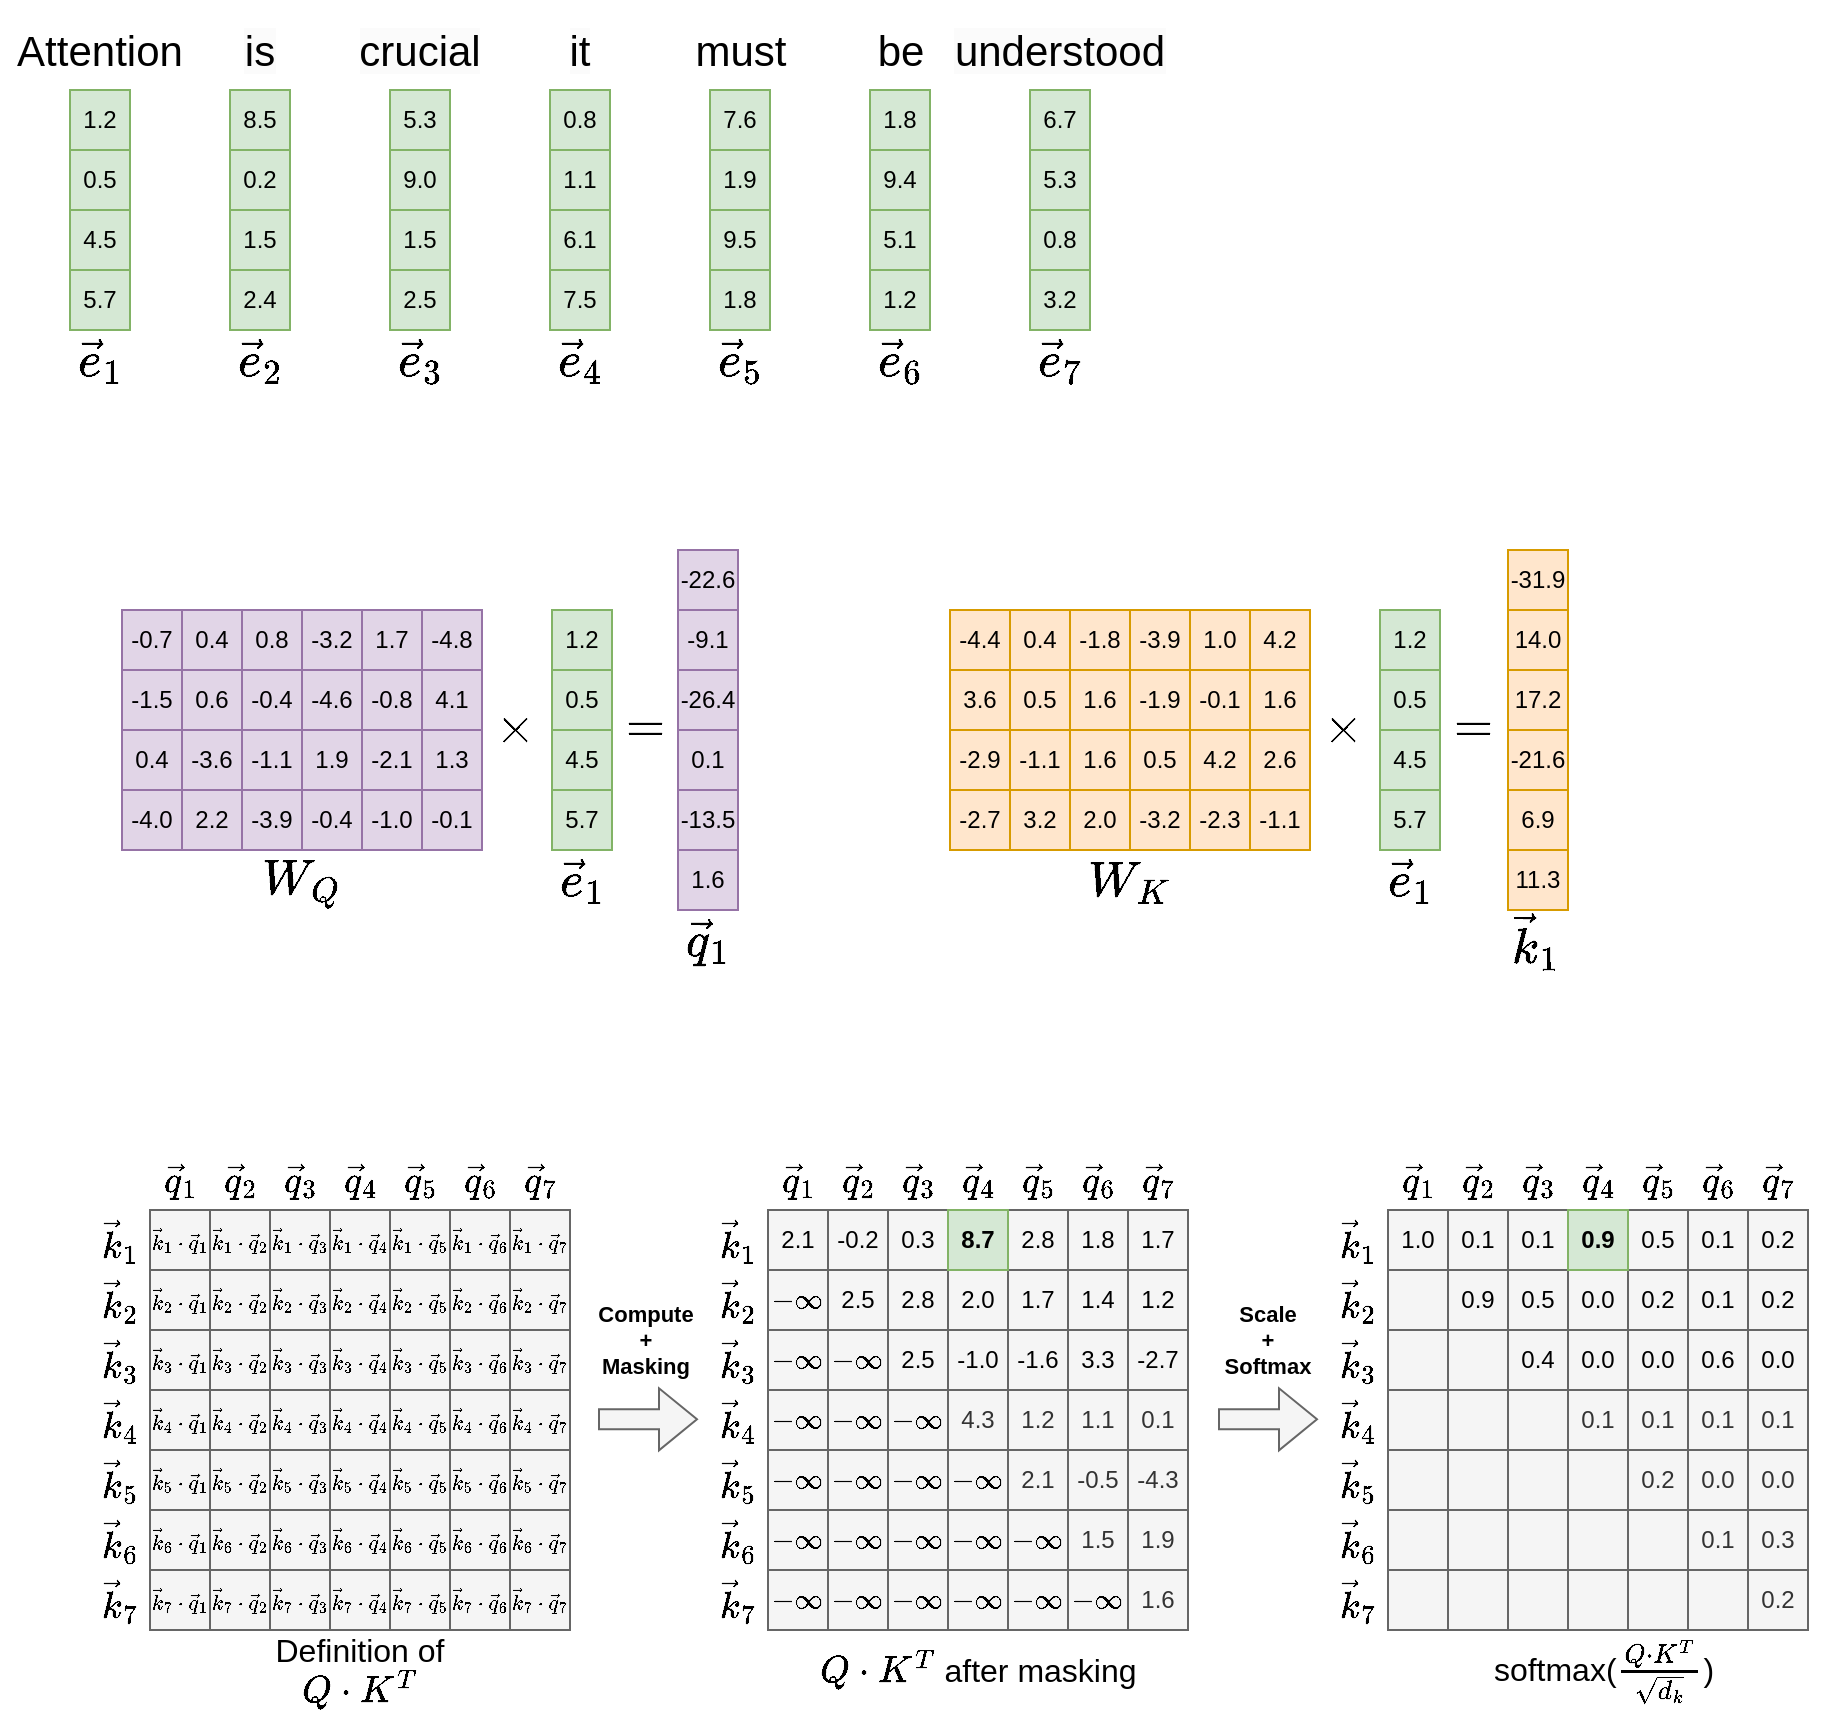 <mxfile version="20.8.16" type="device"><diagram name="Page-1" id="EbGalk1hea7vhW5psMRA"><mxGraphModel dx="989" dy="582" grid="1" gridSize="10" guides="1" tooltips="1" connect="1" arrows="1" fold="1" page="1" pageScale="1" pageWidth="827" pageHeight="1169" math="1" shadow="0"><root><mxCell id="0"/><mxCell id="1" parent="0"/><mxCell id="UyHrnG_V_bVHowqKQRL8-1" value="Attention" style="text;html=1;strokeColor=none;fillColor=none;align=center;verticalAlign=middle;whiteSpace=wrap;rounded=0;fontSize=21;" parent="1" vertex="1"><mxGeometry x="245" y="125" width="100" height="30" as="geometry"/></mxCell><mxCell id="UyHrnG_V_bVHowqKQRL8-2" value="1.2" style="rounded=0;whiteSpace=wrap;html=1;fillColor=#d5e8d4;strokeColor=#82b366;" parent="1" vertex="1"><mxGeometry x="280" y="160" width="30" height="30" as="geometry"/></mxCell><mxCell id="UyHrnG_V_bVHowqKQRL8-3" value="0.5" style="rounded=0;whiteSpace=wrap;html=1;verticalAlign=middle;align=center;fillColor=#d5e8d4;strokeColor=#82b366;" parent="1" vertex="1"><mxGeometry x="280" y="190" width="30" height="30" as="geometry"/></mxCell><mxCell id="UyHrnG_V_bVHowqKQRL8-4" value="4.5" style="rounded=0;whiteSpace=wrap;html=1;fillColor=#d5e8d4;strokeColor=#82b366;" parent="1" vertex="1"><mxGeometry x="280" y="220" width="30" height="30" as="geometry"/></mxCell><mxCell id="UyHrnG_V_bVHowqKQRL8-5" value="5.7" style="rounded=0;whiteSpace=wrap;html=1;fillColor=#d5e8d4;strokeColor=#82b366;" parent="1" vertex="1"><mxGeometry x="280" y="250" width="30" height="30" as="geometry"/></mxCell><mxCell id="UyHrnG_V_bVHowqKQRL8-9" value="&lt;span style=&quot;color: rgb(0, 0, 0); font-family: Helvetica; font-size: 21px; font-style: normal; font-variant-ligatures: normal; font-variant-caps: normal; font-weight: 400; letter-spacing: normal; orphans: 2; text-indent: 0px; text-transform: none; widows: 2; word-spacing: 0px; -webkit-text-stroke-width: 0px; background-color: rgb(251, 251, 251); text-decoration-thickness: initial; text-decoration-style: initial; text-decoration-color: initial; float: none; display: inline !important;&quot;&gt;is&lt;/span&gt;" style="text;whiteSpace=wrap;html=1;fontSize=21;verticalAlign=middle;align=center;" parent="1" vertex="1"><mxGeometry x="350" y="125" width="50" height="30" as="geometry"/></mxCell><mxCell id="UyHrnG_V_bVHowqKQRL8-10" value="&lt;span style=&quot;color: rgb(0, 0, 0); font-family: Helvetica; font-size: 21px; font-style: normal; font-variant-ligatures: normal; font-variant-caps: normal; font-weight: 400; letter-spacing: normal; orphans: 2; text-indent: 0px; text-transform: none; widows: 2; word-spacing: 0px; -webkit-text-stroke-width: 0px; background-color: rgb(251, 251, 251); text-decoration-thickness: initial; text-decoration-style: initial; text-decoration-color: initial; float: none; display: inline !important;&quot;&gt;crucial&lt;/span&gt;" style="text;whiteSpace=wrap;html=1;fontSize=21;verticalAlign=middle;align=center;" parent="1" vertex="1"><mxGeometry x="410" y="115" width="90" height="50" as="geometry"/></mxCell><mxCell id="UyHrnG_V_bVHowqKQRL8-11" value="&lt;span style=&quot;color: rgb(0, 0, 0); font-family: Helvetica; font-size: 21px; font-style: normal; font-variant-ligatures: normal; font-variant-caps: normal; font-weight: 400; letter-spacing: normal; orphans: 2; text-indent: 0px; text-transform: none; widows: 2; word-spacing: 0px; -webkit-text-stroke-width: 0px; background-color: rgb(251, 251, 251); text-decoration-thickness: initial; text-decoration-style: initial; text-decoration-color: initial; float: none; display: inline !important;&quot;&gt;it&lt;/span&gt;" style="text;whiteSpace=wrap;html=1;fontSize=21;verticalAlign=middle;align=center;" parent="1" vertex="1"><mxGeometry x="510" y="115" width="50" height="50" as="geometry"/></mxCell><mxCell id="UyHrnG_V_bVHowqKQRL8-13" value="must" style="text;html=1;align=center;verticalAlign=middle;resizable=0;points=[];autosize=1;strokeColor=none;fillColor=none;fontSize=21;" parent="1" vertex="1"><mxGeometry x="580" y="120" width="70" height="40" as="geometry"/></mxCell><mxCell id="UyHrnG_V_bVHowqKQRL8-14" value="be" style="text;html=1;align=center;verticalAlign=middle;resizable=0;points=[];autosize=1;strokeColor=none;fillColor=none;fontSize=21;" parent="1" vertex="1"><mxGeometry x="670" y="120" width="50" height="40" as="geometry"/></mxCell><mxCell id="UyHrnG_V_bVHowqKQRL8-15" value="&lt;span style=&quot;color: rgb(0, 0, 0); font-family: Helvetica; font-size: 21px; font-style: normal; font-variant-ligatures: normal; font-variant-caps: normal; font-weight: 400; letter-spacing: normal; orphans: 2; text-indent: 0px; text-transform: none; widows: 2; word-spacing: 0px; -webkit-text-stroke-width: 0px; background-color: rgb(251, 251, 251); text-decoration-thickness: initial; text-decoration-style: initial; text-decoration-color: initial; float: none; display: inline !important;&quot;&gt;understood&lt;/span&gt;" style="text;whiteSpace=wrap;html=1;fontSize=21;verticalAlign=middle;align=center;" parent="1" vertex="1"><mxGeometry x="705" y="115" width="140" height="50" as="geometry"/></mxCell><mxCell id="UyHrnG_V_bVHowqKQRL8-16" value="8.5" style="rounded=0;whiteSpace=wrap;html=1;fillColor=#d5e8d4;strokeColor=#82b366;" parent="1" vertex="1"><mxGeometry x="360" y="160" width="30" height="30" as="geometry"/></mxCell><mxCell id="UyHrnG_V_bVHowqKQRL8-17" value="0.2" style="rounded=0;whiteSpace=wrap;html=1;verticalAlign=middle;align=center;fillColor=#d5e8d4;strokeColor=#82b366;" parent="1" vertex="1"><mxGeometry x="360" y="190" width="30" height="30" as="geometry"/></mxCell><mxCell id="UyHrnG_V_bVHowqKQRL8-18" value="1.5" style="rounded=0;whiteSpace=wrap;html=1;fillColor=#d5e8d4;strokeColor=#82b366;" parent="1" vertex="1"><mxGeometry x="360" y="220" width="30" height="30" as="geometry"/></mxCell><mxCell id="UyHrnG_V_bVHowqKQRL8-19" value="2.4" style="rounded=0;whiteSpace=wrap;html=1;fillColor=#d5e8d4;strokeColor=#82b366;" parent="1" vertex="1"><mxGeometry x="360" y="250" width="30" height="30" as="geometry"/></mxCell><mxCell id="UyHrnG_V_bVHowqKQRL8-22" value="5.3" style="rounded=0;whiteSpace=wrap;html=1;fillColor=#d5e8d4;strokeColor=#82b366;" parent="1" vertex="1"><mxGeometry x="440" y="160" width="30" height="30" as="geometry"/></mxCell><mxCell id="UyHrnG_V_bVHowqKQRL8-23" value="9.0" style="rounded=0;whiteSpace=wrap;html=1;verticalAlign=middle;align=center;fillColor=#d5e8d4;strokeColor=#82b366;" parent="1" vertex="1"><mxGeometry x="440" y="190" width="30" height="30" as="geometry"/></mxCell><mxCell id="UyHrnG_V_bVHowqKQRL8-24" value="1.5" style="rounded=0;whiteSpace=wrap;html=1;fillColor=#d5e8d4;strokeColor=#82b366;" parent="1" vertex="1"><mxGeometry x="440" y="220" width="30" height="30" as="geometry"/></mxCell><mxCell id="UyHrnG_V_bVHowqKQRL8-25" value="2.5" style="rounded=0;whiteSpace=wrap;html=1;fillColor=#d5e8d4;strokeColor=#82b366;" parent="1" vertex="1"><mxGeometry x="440" y="250" width="30" height="30" as="geometry"/></mxCell><mxCell id="UyHrnG_V_bVHowqKQRL8-28" value="0.8" style="rounded=0;whiteSpace=wrap;html=1;fillColor=#d5e8d4;strokeColor=#82b366;" parent="1" vertex="1"><mxGeometry x="520" y="160" width="30" height="30" as="geometry"/></mxCell><mxCell id="UyHrnG_V_bVHowqKQRL8-29" value="1.1" style="rounded=0;whiteSpace=wrap;html=1;verticalAlign=middle;align=center;fillColor=#d5e8d4;strokeColor=#82b366;" parent="1" vertex="1"><mxGeometry x="520" y="190" width="30" height="30" as="geometry"/></mxCell><mxCell id="UyHrnG_V_bVHowqKQRL8-30" value="6.1" style="rounded=0;whiteSpace=wrap;html=1;fillColor=#d5e8d4;strokeColor=#82b366;" parent="1" vertex="1"><mxGeometry x="520" y="220" width="30" height="30" as="geometry"/></mxCell><mxCell id="UyHrnG_V_bVHowqKQRL8-31" value="7.5" style="rounded=0;whiteSpace=wrap;html=1;fillColor=#d5e8d4;strokeColor=#82b366;" parent="1" vertex="1"><mxGeometry x="520" y="250" width="30" height="30" as="geometry"/></mxCell><mxCell id="UyHrnG_V_bVHowqKQRL8-34" value="7.6" style="rounded=0;whiteSpace=wrap;html=1;fillColor=#d5e8d4;strokeColor=#82b366;" parent="1" vertex="1"><mxGeometry x="600" y="160" width="30" height="30" as="geometry"/></mxCell><mxCell id="UyHrnG_V_bVHowqKQRL8-35" value="1.9" style="rounded=0;whiteSpace=wrap;html=1;verticalAlign=middle;align=center;fillColor=#d5e8d4;strokeColor=#82b366;" parent="1" vertex="1"><mxGeometry x="600" y="190" width="30" height="30" as="geometry"/></mxCell><mxCell id="UyHrnG_V_bVHowqKQRL8-36" value="9.5" style="rounded=0;whiteSpace=wrap;html=1;fillColor=#d5e8d4;strokeColor=#82b366;" parent="1" vertex="1"><mxGeometry x="600" y="220" width="30" height="30" as="geometry"/></mxCell><mxCell id="UyHrnG_V_bVHowqKQRL8-37" value="1.8" style="rounded=0;whiteSpace=wrap;html=1;fillColor=#d5e8d4;strokeColor=#82b366;" parent="1" vertex="1"><mxGeometry x="600" y="250" width="30" height="30" as="geometry"/></mxCell><mxCell id="UyHrnG_V_bVHowqKQRL8-40" value="1.8" style="rounded=0;whiteSpace=wrap;html=1;fillColor=#d5e8d4;strokeColor=#82b366;" parent="1" vertex="1"><mxGeometry x="680" y="160" width="30" height="30" as="geometry"/></mxCell><mxCell id="UyHrnG_V_bVHowqKQRL8-41" value="9.4" style="rounded=0;whiteSpace=wrap;html=1;verticalAlign=middle;align=center;fillColor=#d5e8d4;strokeColor=#82b366;" parent="1" vertex="1"><mxGeometry x="680" y="190" width="30" height="30" as="geometry"/></mxCell><mxCell id="UyHrnG_V_bVHowqKQRL8-42" value="5.1" style="rounded=0;whiteSpace=wrap;html=1;fillColor=#d5e8d4;strokeColor=#82b366;" parent="1" vertex="1"><mxGeometry x="680" y="220" width="30" height="30" as="geometry"/></mxCell><mxCell id="UyHrnG_V_bVHowqKQRL8-43" value="1.2" style="rounded=0;whiteSpace=wrap;html=1;fillColor=#d5e8d4;strokeColor=#82b366;" parent="1" vertex="1"><mxGeometry x="680" y="250" width="30" height="30" as="geometry"/></mxCell><mxCell id="UyHrnG_V_bVHowqKQRL8-52" value="6.7" style="rounded=0;whiteSpace=wrap;html=1;fillColor=#d5e8d4;strokeColor=#82b366;" parent="1" vertex="1"><mxGeometry x="760" y="160" width="30" height="30" as="geometry"/></mxCell><mxCell id="UyHrnG_V_bVHowqKQRL8-53" value="5.3" style="rounded=0;whiteSpace=wrap;html=1;verticalAlign=middle;align=center;fillColor=#d5e8d4;strokeColor=#82b366;" parent="1" vertex="1"><mxGeometry x="760" y="190" width="30" height="30" as="geometry"/></mxCell><mxCell id="UyHrnG_V_bVHowqKQRL8-54" value="0.8" style="rounded=0;whiteSpace=wrap;html=1;fillColor=#d5e8d4;strokeColor=#82b366;" parent="1" vertex="1"><mxGeometry x="760" y="220" width="30" height="30" as="geometry"/></mxCell><mxCell id="UyHrnG_V_bVHowqKQRL8-55" value="3.2" style="rounded=0;whiteSpace=wrap;html=1;fillColor=#d5e8d4;strokeColor=#82b366;" parent="1" vertex="1"><mxGeometry x="760" y="250" width="30" height="30" as="geometry"/></mxCell><mxCell id="UyHrnG_V_bVHowqKQRL8-58" value="\( \vec{e}_1 \)" style="text;html=1;strokeColor=none;fillColor=none;align=center;verticalAlign=middle;whiteSpace=wrap;rounded=0;fontSize=21;" parent="1" vertex="1"><mxGeometry x="265" y="280" width="60" height="30" as="geometry"/></mxCell><mxCell id="UyHrnG_V_bVHowqKQRL8-59" value="\( \vec{e}_2 \)" style="text;html=1;strokeColor=none;fillColor=none;align=center;verticalAlign=middle;whiteSpace=wrap;rounded=0;fontSize=21;" parent="1" vertex="1"><mxGeometry x="345" y="280" width="60" height="30" as="geometry"/></mxCell><mxCell id="UyHrnG_V_bVHowqKQRL8-60" value="\( \vec{e}_3 \)" style="text;html=1;strokeColor=none;fillColor=none;align=center;verticalAlign=middle;whiteSpace=wrap;rounded=0;fontSize=21;" parent="1" vertex="1"><mxGeometry x="425" y="280" width="60" height="30" as="geometry"/></mxCell><mxCell id="UyHrnG_V_bVHowqKQRL8-61" value="\( \vec{e}_4 \)" style="text;html=1;strokeColor=none;fillColor=none;align=center;verticalAlign=middle;whiteSpace=wrap;rounded=0;fontSize=21;" parent="1" vertex="1"><mxGeometry x="505" y="280" width="60" height="30" as="geometry"/></mxCell><mxCell id="UyHrnG_V_bVHowqKQRL8-62" value="\( \vec{e}_5 \)" style="text;html=1;strokeColor=none;fillColor=none;align=center;verticalAlign=middle;whiteSpace=wrap;rounded=0;fontSize=21;" parent="1" vertex="1"><mxGeometry x="585" y="280" width="60" height="30" as="geometry"/></mxCell><mxCell id="UyHrnG_V_bVHowqKQRL8-63" value="\( \vec{e}_6 \)" style="text;html=1;strokeColor=none;fillColor=none;align=center;verticalAlign=middle;whiteSpace=wrap;rounded=0;fontSize=21;" parent="1" vertex="1"><mxGeometry x="665" y="280" width="60" height="30" as="geometry"/></mxCell><mxCell id="UyHrnG_V_bVHowqKQRL8-64" value="\( \vec{e}_7 \)" style="text;html=1;strokeColor=none;fillColor=none;align=center;verticalAlign=middle;whiteSpace=wrap;rounded=0;fontSize=21;" parent="1" vertex="1"><mxGeometry x="745" y="280" width="60" height="30" as="geometry"/></mxCell><mxCell id="UyHrnG_V_bVHowqKQRL8-65" value="1.2" style="rounded=0;whiteSpace=wrap;html=1;fillColor=#d5e8d4;strokeColor=#82b366;" parent="1" vertex="1"><mxGeometry x="521" y="420" width="30" height="30" as="geometry"/></mxCell><mxCell id="UyHrnG_V_bVHowqKQRL8-66" value="0.5" style="rounded=0;whiteSpace=wrap;html=1;verticalAlign=middle;align=center;fillColor=#d5e8d4;strokeColor=#82b366;" parent="1" vertex="1"><mxGeometry x="521" y="450" width="30" height="30" as="geometry"/></mxCell><mxCell id="UyHrnG_V_bVHowqKQRL8-67" value="4.5" style="rounded=0;whiteSpace=wrap;html=1;fillColor=#d5e8d4;strokeColor=#82b366;" parent="1" vertex="1"><mxGeometry x="521" y="480" width="30" height="30" as="geometry"/></mxCell><mxCell id="UyHrnG_V_bVHowqKQRL8-68" value="5.7" style="rounded=0;whiteSpace=wrap;html=1;fillColor=#d5e8d4;strokeColor=#82b366;" parent="1" vertex="1"><mxGeometry x="521" y="510" width="30" height="30" as="geometry"/></mxCell><mxCell id="UyHrnG_V_bVHowqKQRL8-71" value="-4.8" style="rounded=0;whiteSpace=wrap;html=1;fillColor=#e1d5e7;strokeColor=#9673a6;" parent="1" vertex="1"><mxGeometry x="456" y="420" width="30" height="30" as="geometry"/></mxCell><mxCell id="UyHrnG_V_bVHowqKQRL8-72" value="4.1" style="rounded=0;whiteSpace=wrap;html=1;verticalAlign=middle;align=center;fillColor=#e1d5e7;strokeColor=#9673a6;" parent="1" vertex="1"><mxGeometry x="456" y="450" width="30" height="30" as="geometry"/></mxCell><mxCell id="UyHrnG_V_bVHowqKQRL8-73" value="1.3" style="rounded=0;whiteSpace=wrap;html=1;fillColor=#e1d5e7;strokeColor=#9673a6;" parent="1" vertex="1"><mxGeometry x="456" y="480" width="30" height="30" as="geometry"/></mxCell><mxCell id="UyHrnG_V_bVHowqKQRL8-74" value="-0.1" style="rounded=0;whiteSpace=wrap;html=1;fillColor=#e1d5e7;strokeColor=#9673a6;" parent="1" vertex="1"><mxGeometry x="456" y="510" width="30" height="30" as="geometry"/></mxCell><mxCell id="UyHrnG_V_bVHowqKQRL8-77" value="\( \vec{e}_1 \)" style="text;html=1;strokeColor=none;fillColor=none;align=center;verticalAlign=middle;whiteSpace=wrap;rounded=0;fontSize=21;" parent="1" vertex="1"><mxGeometry x="506" y="540" width="60" height="30" as="geometry"/></mxCell><mxCell id="UyHrnG_V_bVHowqKQRL8-78" value="1.7" style="rounded=0;whiteSpace=wrap;html=1;fillColor=#e1d5e7;strokeColor=#9673a6;" parent="1" vertex="1"><mxGeometry x="426" y="420" width="30" height="30" as="geometry"/></mxCell><mxCell id="UyHrnG_V_bVHowqKQRL8-79" value="-0.8" style="rounded=0;whiteSpace=wrap;html=1;verticalAlign=middle;align=center;fillColor=#e1d5e7;strokeColor=#9673a6;" parent="1" vertex="1"><mxGeometry x="426" y="450" width="30" height="30" as="geometry"/></mxCell><mxCell id="UyHrnG_V_bVHowqKQRL8-80" value="-2.1" style="rounded=0;whiteSpace=wrap;html=1;fillColor=#e1d5e7;strokeColor=#9673a6;" parent="1" vertex="1"><mxGeometry x="426" y="480" width="30" height="30" as="geometry"/></mxCell><mxCell id="UyHrnG_V_bVHowqKQRL8-81" value="-1.0" style="rounded=0;whiteSpace=wrap;html=1;fillColor=#e1d5e7;strokeColor=#9673a6;" parent="1" vertex="1"><mxGeometry x="426" y="510" width="30" height="30" as="geometry"/></mxCell><mxCell id="UyHrnG_V_bVHowqKQRL8-84" value="-3.2" style="rounded=0;whiteSpace=wrap;html=1;fillColor=#e1d5e7;strokeColor=#9673a6;" parent="1" vertex="1"><mxGeometry x="396" y="420" width="30" height="30" as="geometry"/></mxCell><mxCell id="UyHrnG_V_bVHowqKQRL8-85" value="-4.6" style="rounded=0;whiteSpace=wrap;html=1;verticalAlign=middle;align=center;fillColor=#e1d5e7;strokeColor=#9673a6;" parent="1" vertex="1"><mxGeometry x="396" y="450" width="30" height="30" as="geometry"/></mxCell><mxCell id="UyHrnG_V_bVHowqKQRL8-86" value="1.9" style="rounded=0;whiteSpace=wrap;html=1;fillColor=#e1d5e7;strokeColor=#9673a6;" parent="1" vertex="1"><mxGeometry x="396" y="480" width="30" height="30" as="geometry"/></mxCell><mxCell id="UyHrnG_V_bVHowqKQRL8-87" value="-0.4" style="rounded=0;whiteSpace=wrap;html=1;fillColor=#e1d5e7;strokeColor=#9673a6;" parent="1" vertex="1"><mxGeometry x="396" y="510" width="30" height="30" as="geometry"/></mxCell><mxCell id="UyHrnG_V_bVHowqKQRL8-90" value="0.8" style="rounded=0;whiteSpace=wrap;html=1;fillColor=#e1d5e7;strokeColor=#9673a6;" parent="1" vertex="1"><mxGeometry x="366" y="420" width="30" height="30" as="geometry"/></mxCell><mxCell id="UyHrnG_V_bVHowqKQRL8-91" value="-0.4" style="rounded=0;whiteSpace=wrap;html=1;verticalAlign=middle;align=center;fillColor=#e1d5e7;strokeColor=#9673a6;" parent="1" vertex="1"><mxGeometry x="366" y="450" width="30" height="30" as="geometry"/></mxCell><mxCell id="UyHrnG_V_bVHowqKQRL8-92" value="-1.1" style="rounded=0;whiteSpace=wrap;html=1;fillColor=#e1d5e7;strokeColor=#9673a6;" parent="1" vertex="1"><mxGeometry x="366" y="480" width="30" height="30" as="geometry"/></mxCell><mxCell id="UyHrnG_V_bVHowqKQRL8-93" value="-3.9" style="rounded=0;whiteSpace=wrap;html=1;fillColor=#e1d5e7;strokeColor=#9673a6;" parent="1" vertex="1"><mxGeometry x="366" y="510" width="30" height="30" as="geometry"/></mxCell><mxCell id="UyHrnG_V_bVHowqKQRL8-96" value="0.4" style="rounded=0;whiteSpace=wrap;html=1;fillColor=#e1d5e7;strokeColor=#9673a6;" parent="1" vertex="1"><mxGeometry x="336" y="420" width="30" height="30" as="geometry"/></mxCell><mxCell id="UyHrnG_V_bVHowqKQRL8-97" value="0.6" style="rounded=0;whiteSpace=wrap;html=1;verticalAlign=middle;align=center;fillColor=#e1d5e7;strokeColor=#9673a6;" parent="1" vertex="1"><mxGeometry x="336" y="450" width="30" height="30" as="geometry"/></mxCell><mxCell id="UyHrnG_V_bVHowqKQRL8-98" value="-3.6" style="rounded=0;whiteSpace=wrap;html=1;fillColor=#e1d5e7;strokeColor=#9673a6;" parent="1" vertex="1"><mxGeometry x="336" y="480" width="30" height="30" as="geometry"/></mxCell><mxCell id="UyHrnG_V_bVHowqKQRL8-99" value="2.2" style="rounded=0;whiteSpace=wrap;html=1;fillColor=#e1d5e7;strokeColor=#9673a6;" parent="1" vertex="1"><mxGeometry x="336" y="510" width="30" height="30" as="geometry"/></mxCell><mxCell id="UyHrnG_V_bVHowqKQRL8-102" value="-0.7" style="rounded=0;whiteSpace=wrap;html=1;fillColor=#e1d5e7;strokeColor=#9673a6;" parent="1" vertex="1"><mxGeometry x="306" y="420" width="30" height="30" as="geometry"/></mxCell><mxCell id="UyHrnG_V_bVHowqKQRL8-103" value="-1.5" style="rounded=0;whiteSpace=wrap;html=1;verticalAlign=middle;align=center;fillColor=#e1d5e7;strokeColor=#9673a6;" parent="1" vertex="1"><mxGeometry x="306" y="450" width="30" height="30" as="geometry"/></mxCell><mxCell id="UyHrnG_V_bVHowqKQRL8-104" value="0.4" style="rounded=0;whiteSpace=wrap;html=1;fillColor=#e1d5e7;strokeColor=#9673a6;" parent="1" vertex="1"><mxGeometry x="306" y="480" width="30" height="30" as="geometry"/></mxCell><mxCell id="UyHrnG_V_bVHowqKQRL8-105" value="-4.0" style="rounded=0;whiteSpace=wrap;html=1;fillColor=#e1d5e7;strokeColor=#9673a6;" parent="1" vertex="1"><mxGeometry x="306" y="510" width="30" height="30" as="geometry"/></mxCell><mxCell id="UyHrnG_V_bVHowqKQRL8-120" value="\( W_Q \)" style="text;html=1;strokeColor=none;fillColor=none;align=center;verticalAlign=middle;whiteSpace=wrap;rounded=0;fontSize=21;" parent="1" vertex="1"><mxGeometry x="366" y="540" width="60" height="30" as="geometry"/></mxCell><mxCell id="UyHrnG_V_bVHowqKQRL8-121" value="\( \times \)" style="text;html=1;strokeColor=none;fillColor=none;align=center;verticalAlign=middle;whiteSpace=wrap;rounded=0;fontSize=21;" parent="1" vertex="1"><mxGeometry x="488" y="463" width="30" height="30" as="geometry"/></mxCell><mxCell id="UyHrnG_V_bVHowqKQRL8-122" value="\( = \)" style="text;html=1;strokeColor=none;fillColor=none;align=center;verticalAlign=middle;whiteSpace=wrap;rounded=0;fontSize=21;" parent="1" vertex="1"><mxGeometry x="553" y="463" width="30" height="30" as="geometry"/></mxCell><mxCell id="UyHrnG_V_bVHowqKQRL8-124" value="-22.6" style="rounded=0;whiteSpace=wrap;html=1;fillColor=#e1d5e7;strokeColor=#9673a6;" parent="1" vertex="1"><mxGeometry x="584" y="390" width="30" height="30" as="geometry"/></mxCell><mxCell id="UyHrnG_V_bVHowqKQRL8-125" value="-9.1" style="rounded=0;whiteSpace=wrap;html=1;verticalAlign=middle;align=center;fillColor=#e1d5e7;strokeColor=#9673a6;" parent="1" vertex="1"><mxGeometry x="584" y="420" width="30" height="30" as="geometry"/></mxCell><mxCell id="UyHrnG_V_bVHowqKQRL8-126" value="-26.4" style="rounded=0;whiteSpace=wrap;html=1;fillColor=#e1d5e7;strokeColor=#9673a6;" parent="1" vertex="1"><mxGeometry x="584" y="450" width="30" height="30" as="geometry"/></mxCell><mxCell id="UyHrnG_V_bVHowqKQRL8-127" value="0.1" style="rounded=0;whiteSpace=wrap;html=1;fillColor=#e1d5e7;strokeColor=#9673a6;" parent="1" vertex="1"><mxGeometry x="584" y="480" width="30" height="30" as="geometry"/></mxCell><mxCell id="UyHrnG_V_bVHowqKQRL8-128" value="-13.5" style="rounded=0;whiteSpace=wrap;html=1;fillColor=#e1d5e7;strokeColor=#9673a6;" parent="1" vertex="1"><mxGeometry x="584" y="510" width="30" height="30" as="geometry"/></mxCell><mxCell id="UyHrnG_V_bVHowqKQRL8-129" value="1.6" style="rounded=0;whiteSpace=wrap;html=1;fillColor=#e1d5e7;strokeColor=#9673a6;" parent="1" vertex="1"><mxGeometry x="584" y="540" width="30" height="30" as="geometry"/></mxCell><mxCell id="UyHrnG_V_bVHowqKQRL8-134" value="\( \vec{q}_1 \)" style="text;html=1;strokeColor=none;fillColor=none;align=center;verticalAlign=middle;whiteSpace=wrap;rounded=0;fontSize=21;" parent="1" vertex="1"><mxGeometry x="569" y="570" width="60" height="30" as="geometry"/></mxCell><mxCell id="fQk8kGWmBJf_1s6ansiL-1" value="1.2" style="rounded=0;whiteSpace=wrap;html=1;fillColor=#d5e8d4;strokeColor=#82b366;" parent="1" vertex="1"><mxGeometry x="935" y="420" width="30" height="30" as="geometry"/></mxCell><mxCell id="fQk8kGWmBJf_1s6ansiL-2" value="0.5" style="rounded=0;whiteSpace=wrap;html=1;verticalAlign=middle;align=center;fillColor=#d5e8d4;strokeColor=#82b366;" parent="1" vertex="1"><mxGeometry x="935" y="450" width="30" height="30" as="geometry"/></mxCell><mxCell id="fQk8kGWmBJf_1s6ansiL-3" value="4.5" style="rounded=0;whiteSpace=wrap;html=1;fillColor=#d5e8d4;strokeColor=#82b366;" parent="1" vertex="1"><mxGeometry x="935" y="480" width="30" height="30" as="geometry"/></mxCell><mxCell id="fQk8kGWmBJf_1s6ansiL-4" value="5.7" style="rounded=0;whiteSpace=wrap;html=1;fillColor=#d5e8d4;strokeColor=#82b366;" parent="1" vertex="1"><mxGeometry x="935" y="510" width="30" height="30" as="geometry"/></mxCell><mxCell id="fQk8kGWmBJf_1s6ansiL-5" value="4.2" style="rounded=0;whiteSpace=wrap;html=1;fillColor=#ffe6cc;strokeColor=#d79b00;" parent="1" vertex="1"><mxGeometry x="870" y="420" width="30" height="30" as="geometry"/></mxCell><mxCell id="fQk8kGWmBJf_1s6ansiL-6" value="1.6" style="rounded=0;whiteSpace=wrap;html=1;verticalAlign=middle;align=center;fillColor=#ffe6cc;strokeColor=#d79b00;" parent="1" vertex="1"><mxGeometry x="870" y="450" width="30" height="30" as="geometry"/></mxCell><mxCell id="fQk8kGWmBJf_1s6ansiL-7" value="2.6" style="rounded=0;whiteSpace=wrap;html=1;fillColor=#ffe6cc;strokeColor=#d79b00;" parent="1" vertex="1"><mxGeometry x="870" y="480" width="30" height="30" as="geometry"/></mxCell><mxCell id="fQk8kGWmBJf_1s6ansiL-8" value="-1.1" style="rounded=0;whiteSpace=wrap;html=1;fillColor=#ffe6cc;strokeColor=#d79b00;" parent="1" vertex="1"><mxGeometry x="870" y="510" width="30" height="30" as="geometry"/></mxCell><mxCell id="fQk8kGWmBJf_1s6ansiL-9" value="\( \vec{e}_1 \)" style="text;html=1;strokeColor=none;fillColor=none;align=center;verticalAlign=middle;whiteSpace=wrap;rounded=0;fontSize=21;" parent="1" vertex="1"><mxGeometry x="920" y="540" width="60" height="30" as="geometry"/></mxCell><mxCell id="fQk8kGWmBJf_1s6ansiL-10" value="1.0" style="rounded=0;whiteSpace=wrap;html=1;fillColor=#ffe6cc;strokeColor=#d79b00;" parent="1" vertex="1"><mxGeometry x="840" y="420" width="30" height="30" as="geometry"/></mxCell><mxCell id="fQk8kGWmBJf_1s6ansiL-11" value="-0.1" style="rounded=0;whiteSpace=wrap;html=1;verticalAlign=middle;align=center;fillColor=#ffe6cc;strokeColor=#d79b00;" parent="1" vertex="1"><mxGeometry x="840" y="450" width="30" height="30" as="geometry"/></mxCell><mxCell id="fQk8kGWmBJf_1s6ansiL-12" value="4.2" style="rounded=0;whiteSpace=wrap;html=1;fillColor=#ffe6cc;strokeColor=#d79b00;" parent="1" vertex="1"><mxGeometry x="840" y="480" width="30" height="30" as="geometry"/></mxCell><mxCell id="fQk8kGWmBJf_1s6ansiL-13" value="-2.3" style="rounded=0;whiteSpace=wrap;html=1;fillColor=#ffe6cc;strokeColor=#d79b00;" parent="1" vertex="1"><mxGeometry x="840" y="510" width="30" height="30" as="geometry"/></mxCell><mxCell id="fQk8kGWmBJf_1s6ansiL-14" value="-3.9" style="rounded=0;whiteSpace=wrap;html=1;fillColor=#ffe6cc;strokeColor=#d79b00;" parent="1" vertex="1"><mxGeometry x="810" y="420" width="30" height="30" as="geometry"/></mxCell><mxCell id="fQk8kGWmBJf_1s6ansiL-15" value="-1.9" style="rounded=0;whiteSpace=wrap;html=1;verticalAlign=middle;align=center;fillColor=#ffe6cc;strokeColor=#d79b00;" parent="1" vertex="1"><mxGeometry x="810" y="450" width="30" height="30" as="geometry"/></mxCell><mxCell id="fQk8kGWmBJf_1s6ansiL-16" value="0.5" style="rounded=0;whiteSpace=wrap;html=1;fillColor=#ffe6cc;strokeColor=#d79b00;" parent="1" vertex="1"><mxGeometry x="810" y="480" width="30" height="30" as="geometry"/></mxCell><mxCell id="fQk8kGWmBJf_1s6ansiL-17" value="-3.2" style="rounded=0;whiteSpace=wrap;html=1;fillColor=#ffe6cc;strokeColor=#d79b00;" parent="1" vertex="1"><mxGeometry x="810" y="510" width="30" height="30" as="geometry"/></mxCell><mxCell id="fQk8kGWmBJf_1s6ansiL-18" value="-1.8" style="rounded=0;whiteSpace=wrap;html=1;fillColor=#ffe6cc;strokeColor=#d79b00;" parent="1" vertex="1"><mxGeometry x="780" y="420" width="30" height="30" as="geometry"/></mxCell><mxCell id="fQk8kGWmBJf_1s6ansiL-19" value="1.6" style="rounded=0;whiteSpace=wrap;html=1;verticalAlign=middle;align=center;fillColor=#ffe6cc;strokeColor=#d79b00;" parent="1" vertex="1"><mxGeometry x="780" y="450" width="30" height="30" as="geometry"/></mxCell><mxCell id="fQk8kGWmBJf_1s6ansiL-20" value="1.6" style="rounded=0;whiteSpace=wrap;html=1;fillColor=#ffe6cc;strokeColor=#d79b00;" parent="1" vertex="1"><mxGeometry x="780" y="480" width="30" height="30" as="geometry"/></mxCell><mxCell id="fQk8kGWmBJf_1s6ansiL-21" value="2.0" style="rounded=0;whiteSpace=wrap;html=1;fillColor=#ffe6cc;strokeColor=#d79b00;" parent="1" vertex="1"><mxGeometry x="780" y="510" width="30" height="30" as="geometry"/></mxCell><mxCell id="fQk8kGWmBJf_1s6ansiL-22" value="0.4" style="rounded=0;whiteSpace=wrap;html=1;fillColor=#ffe6cc;strokeColor=#d79b00;" parent="1" vertex="1"><mxGeometry x="750" y="420" width="30" height="30" as="geometry"/></mxCell><mxCell id="fQk8kGWmBJf_1s6ansiL-23" value="0.5" style="rounded=0;whiteSpace=wrap;html=1;verticalAlign=middle;align=center;fillColor=#ffe6cc;strokeColor=#d79b00;" parent="1" vertex="1"><mxGeometry x="750" y="450" width="30" height="30" as="geometry"/></mxCell><mxCell id="fQk8kGWmBJf_1s6ansiL-24" value="-1.1" style="rounded=0;whiteSpace=wrap;html=1;fillColor=#ffe6cc;strokeColor=#d79b00;" parent="1" vertex="1"><mxGeometry x="750" y="480" width="30" height="30" as="geometry"/></mxCell><mxCell id="fQk8kGWmBJf_1s6ansiL-25" value="3.2" style="rounded=0;whiteSpace=wrap;html=1;fillColor=#ffe6cc;strokeColor=#d79b00;" parent="1" vertex="1"><mxGeometry x="750" y="510" width="30" height="30" as="geometry"/></mxCell><mxCell id="fQk8kGWmBJf_1s6ansiL-26" value="-4.4" style="rounded=0;whiteSpace=wrap;html=1;fillColor=#ffe6cc;strokeColor=#d79b00;" parent="1" vertex="1"><mxGeometry x="720" y="420" width="30" height="30" as="geometry"/></mxCell><mxCell id="fQk8kGWmBJf_1s6ansiL-27" value="3.6" style="rounded=0;whiteSpace=wrap;html=1;verticalAlign=middle;align=center;fillColor=#ffe6cc;strokeColor=#d79b00;" parent="1" vertex="1"><mxGeometry x="720" y="450" width="30" height="30" as="geometry"/></mxCell><mxCell id="fQk8kGWmBJf_1s6ansiL-28" value="-2.9" style="rounded=0;whiteSpace=wrap;html=1;fillColor=#ffe6cc;strokeColor=#d79b00;" parent="1" vertex="1"><mxGeometry x="720" y="480" width="30" height="30" as="geometry"/></mxCell><mxCell id="fQk8kGWmBJf_1s6ansiL-29" value="-2.7" style="rounded=0;whiteSpace=wrap;html=1;fillColor=#ffe6cc;strokeColor=#d79b00;" parent="1" vertex="1"><mxGeometry x="720" y="510" width="30" height="30" as="geometry"/></mxCell><mxCell id="fQk8kGWmBJf_1s6ansiL-30" value="\( W_K \)" style="text;html=1;strokeColor=none;fillColor=none;align=center;verticalAlign=middle;whiteSpace=wrap;rounded=0;fontSize=21;" parent="1" vertex="1"><mxGeometry x="780" y="540" width="60" height="30" as="geometry"/></mxCell><mxCell id="fQk8kGWmBJf_1s6ansiL-31" value="\( \times \)" style="text;html=1;strokeColor=none;fillColor=none;align=center;verticalAlign=middle;whiteSpace=wrap;rounded=0;fontSize=21;" parent="1" vertex="1"><mxGeometry x="902" y="463" width="30" height="30" as="geometry"/></mxCell><mxCell id="fQk8kGWmBJf_1s6ansiL-32" value="\( = \)" style="text;html=1;strokeColor=none;fillColor=none;align=center;verticalAlign=middle;whiteSpace=wrap;rounded=0;fontSize=21;" parent="1" vertex="1"><mxGeometry x="967" y="463" width="30" height="30" as="geometry"/></mxCell><mxCell id="fQk8kGWmBJf_1s6ansiL-33" value="-31.9" style="rounded=0;whiteSpace=wrap;html=1;fillColor=#ffe6cc;strokeColor=#d79b00;" parent="1" vertex="1"><mxGeometry x="999" y="390" width="30" height="30" as="geometry"/></mxCell><mxCell id="fQk8kGWmBJf_1s6ansiL-34" value="14.0" style="rounded=0;whiteSpace=wrap;html=1;verticalAlign=middle;align=center;fillColor=#ffe6cc;strokeColor=#d79b00;" parent="1" vertex="1"><mxGeometry x="999" y="420" width="30" height="30" as="geometry"/></mxCell><mxCell id="fQk8kGWmBJf_1s6ansiL-35" value="17.2" style="rounded=0;whiteSpace=wrap;html=1;fillColor=#ffe6cc;strokeColor=#d79b00;" parent="1" vertex="1"><mxGeometry x="999" y="450" width="30" height="30" as="geometry"/></mxCell><mxCell id="fQk8kGWmBJf_1s6ansiL-36" value="-21.6" style="rounded=0;whiteSpace=wrap;html=1;fillColor=#ffe6cc;strokeColor=#d79b00;" parent="1" vertex="1"><mxGeometry x="999" y="480" width="30" height="30" as="geometry"/></mxCell><mxCell id="fQk8kGWmBJf_1s6ansiL-37" value="6.9" style="rounded=0;whiteSpace=wrap;html=1;fillColor=#ffe6cc;strokeColor=#d79b00;" parent="1" vertex="1"><mxGeometry x="999" y="510" width="30" height="30" as="geometry"/></mxCell><mxCell id="fQk8kGWmBJf_1s6ansiL-38" value="11.3" style="rounded=0;whiteSpace=wrap;html=1;fillColor=#ffe6cc;strokeColor=#d79b00;" parent="1" vertex="1"><mxGeometry x="999" y="540" width="30" height="30" as="geometry"/></mxCell><mxCell id="fQk8kGWmBJf_1s6ansiL-39" value="\( \vec{k}_1 \)" style="text;html=1;strokeColor=none;fillColor=none;align=center;verticalAlign=middle;whiteSpace=wrap;rounded=0;fontSize=21;" parent="1" vertex="1"><mxGeometry x="983" y="570" width="60" height="30" as="geometry"/></mxCell><mxCell id="gNxobj2P4lB3O7IKxHXY-25" value="" style="rounded=0;whiteSpace=wrap;html=1;fillColor=#f5f5f5;strokeColor=#666666;fontColor=#333333;" vertex="1" parent="1"><mxGeometry x="320" y="720" width="30" height="30" as="geometry"/></mxCell><mxCell id="gNxobj2P4lB3O7IKxHXY-26" value="" style="rounded=0;whiteSpace=wrap;html=1;fillColor=#f5f5f5;strokeColor=#666666;fontColor=#333333;" vertex="1" parent="1"><mxGeometry x="350" y="720" width="30" height="30" as="geometry"/></mxCell><mxCell id="gNxobj2P4lB3O7IKxHXY-27" value="" style="rounded=0;whiteSpace=wrap;html=1;fillColor=#f5f5f5;strokeColor=#666666;fontColor=#333333;" vertex="1" parent="1"><mxGeometry x="320" y="750" width="30" height="30" as="geometry"/></mxCell><mxCell id="gNxobj2P4lB3O7IKxHXY-28" value="" style="rounded=0;whiteSpace=wrap;html=1;fillColor=#f5f5f5;strokeColor=#666666;fontColor=#333333;" vertex="1" parent="1"><mxGeometry x="350" y="750" width="30" height="30" as="geometry"/></mxCell><mxCell id="gNxobj2P4lB3O7IKxHXY-29" value="" style="rounded=0;whiteSpace=wrap;html=1;fillColor=#f5f5f5;strokeColor=#666666;fontColor=#333333;" vertex="1" parent="1"><mxGeometry x="320" y="780" width="30" height="30" as="geometry"/></mxCell><mxCell id="gNxobj2P4lB3O7IKxHXY-30" value="" style="rounded=0;whiteSpace=wrap;html=1;fillColor=#f5f5f5;strokeColor=#666666;fontColor=#333333;" vertex="1" parent="1"><mxGeometry x="350" y="780" width="30" height="30" as="geometry"/></mxCell><mxCell id="gNxobj2P4lB3O7IKxHXY-31" value="" style="rounded=0;whiteSpace=wrap;html=1;fillColor=#f5f5f5;strokeColor=#666666;fontColor=#333333;" vertex="1" parent="1"><mxGeometry x="320" y="810" width="30" height="30" as="geometry"/></mxCell><mxCell id="gNxobj2P4lB3O7IKxHXY-32" value="" style="rounded=0;whiteSpace=wrap;html=1;fillColor=#f5f5f5;strokeColor=#666666;fontColor=#333333;" vertex="1" parent="1"><mxGeometry x="350" y="810" width="30" height="30" as="geometry"/></mxCell><mxCell id="gNxobj2P4lB3O7IKxHXY-33" value="" style="rounded=0;whiteSpace=wrap;html=1;fillColor=#f5f5f5;strokeColor=#666666;fontColor=#333333;" vertex="1" parent="1"><mxGeometry x="320" y="840" width="30" height="30" as="geometry"/></mxCell><mxCell id="gNxobj2P4lB3O7IKxHXY-34" value="" style="rounded=0;whiteSpace=wrap;html=1;fillColor=#f5f5f5;strokeColor=#666666;fontColor=#333333;" vertex="1" parent="1"><mxGeometry x="350" y="840" width="30" height="30" as="geometry"/></mxCell><mxCell id="gNxobj2P4lB3O7IKxHXY-35" value="" style="rounded=0;whiteSpace=wrap;html=1;fillColor=#f5f5f5;strokeColor=#666666;fontColor=#333333;" vertex="1" parent="1"><mxGeometry x="320" y="870" width="30" height="30" as="geometry"/></mxCell><mxCell id="gNxobj2P4lB3O7IKxHXY-36" value="" style="rounded=0;whiteSpace=wrap;html=1;fillColor=#f5f5f5;strokeColor=#666666;fontColor=#333333;" vertex="1" parent="1"><mxGeometry x="350" y="870" width="30" height="30" as="geometry"/></mxCell><mxCell id="gNxobj2P4lB3O7IKxHXY-37" value="" style="rounded=0;whiteSpace=wrap;html=1;fillColor=#f5f5f5;strokeColor=#666666;fontColor=#333333;" vertex="1" parent="1"><mxGeometry x="320" y="900" width="30" height="30" as="geometry"/></mxCell><mxCell id="gNxobj2P4lB3O7IKxHXY-38" value="" style="rounded=0;whiteSpace=wrap;html=1;fillColor=#f5f5f5;strokeColor=#666666;fontColor=#333333;" vertex="1" parent="1"><mxGeometry x="350" y="900" width="30" height="30" as="geometry"/></mxCell><mxCell id="gNxobj2P4lB3O7IKxHXY-39" value="" style="rounded=0;whiteSpace=wrap;html=1;fillColor=#f5f5f5;strokeColor=#666666;fontColor=#333333;" vertex="1" parent="1"><mxGeometry x="380" y="720" width="30" height="30" as="geometry"/></mxCell><mxCell id="gNxobj2P4lB3O7IKxHXY-40" value="" style="rounded=0;whiteSpace=wrap;html=1;fillColor=#f5f5f5;strokeColor=#666666;fontColor=#333333;" vertex="1" parent="1"><mxGeometry x="410" y="720" width="30" height="30" as="geometry"/></mxCell><mxCell id="gNxobj2P4lB3O7IKxHXY-41" value="" style="rounded=0;whiteSpace=wrap;html=1;fillColor=#f5f5f5;strokeColor=#666666;fontColor=#333333;" vertex="1" parent="1"><mxGeometry x="380" y="750" width="30" height="30" as="geometry"/></mxCell><mxCell id="gNxobj2P4lB3O7IKxHXY-42" value="" style="rounded=0;whiteSpace=wrap;html=1;fillColor=#f5f5f5;strokeColor=#666666;fontColor=#333333;" vertex="1" parent="1"><mxGeometry x="410" y="750" width="30" height="30" as="geometry"/></mxCell><mxCell id="gNxobj2P4lB3O7IKxHXY-43" value="" style="rounded=0;whiteSpace=wrap;html=1;fillColor=#f5f5f5;strokeColor=#666666;fontColor=#333333;" vertex="1" parent="1"><mxGeometry x="380" y="780" width="30" height="30" as="geometry"/></mxCell><mxCell id="gNxobj2P4lB3O7IKxHXY-44" value="" style="rounded=0;whiteSpace=wrap;html=1;fillColor=#f5f5f5;strokeColor=#666666;fontColor=#333333;" vertex="1" parent="1"><mxGeometry x="410" y="780" width="30" height="30" as="geometry"/></mxCell><mxCell id="gNxobj2P4lB3O7IKxHXY-45" value="" style="rounded=0;whiteSpace=wrap;html=1;fillColor=#f5f5f5;strokeColor=#666666;fontColor=#333333;" vertex="1" parent="1"><mxGeometry x="380" y="810" width="30" height="30" as="geometry"/></mxCell><mxCell id="gNxobj2P4lB3O7IKxHXY-46" value="" style="rounded=0;whiteSpace=wrap;html=1;fillColor=#f5f5f5;strokeColor=#666666;fontColor=#333333;" vertex="1" parent="1"><mxGeometry x="410" y="810" width="30" height="30" as="geometry"/></mxCell><mxCell id="gNxobj2P4lB3O7IKxHXY-47" value="" style="rounded=0;whiteSpace=wrap;html=1;fillColor=#f5f5f5;strokeColor=#666666;fontColor=#333333;" vertex="1" parent="1"><mxGeometry x="380" y="840" width="30" height="30" as="geometry"/></mxCell><mxCell id="gNxobj2P4lB3O7IKxHXY-48" value="" style="rounded=0;whiteSpace=wrap;html=1;fillColor=#f5f5f5;strokeColor=#666666;fontColor=#333333;" vertex="1" parent="1"><mxGeometry x="410" y="840" width="30" height="30" as="geometry"/></mxCell><mxCell id="gNxobj2P4lB3O7IKxHXY-49" value="" style="rounded=0;whiteSpace=wrap;html=1;fillColor=#f5f5f5;strokeColor=#666666;fontColor=#333333;" vertex="1" parent="1"><mxGeometry x="380" y="870" width="30" height="30" as="geometry"/></mxCell><mxCell id="gNxobj2P4lB3O7IKxHXY-50" value="" style="rounded=0;whiteSpace=wrap;html=1;fillColor=#f5f5f5;strokeColor=#666666;fontColor=#333333;" vertex="1" parent="1"><mxGeometry x="410" y="870" width="30" height="30" as="geometry"/></mxCell><mxCell id="gNxobj2P4lB3O7IKxHXY-51" value="" style="rounded=0;whiteSpace=wrap;html=1;fillColor=#f5f5f5;strokeColor=#666666;fontColor=#333333;" vertex="1" parent="1"><mxGeometry x="380" y="900" width="30" height="30" as="geometry"/></mxCell><mxCell id="gNxobj2P4lB3O7IKxHXY-52" value="" style="rounded=0;whiteSpace=wrap;html=1;fillColor=#f5f5f5;strokeColor=#666666;fontColor=#333333;" vertex="1" parent="1"><mxGeometry x="410" y="900" width="30" height="30" as="geometry"/></mxCell><mxCell id="gNxobj2P4lB3O7IKxHXY-53" value="" style="rounded=0;whiteSpace=wrap;html=1;fillColor=#f5f5f5;strokeColor=#666666;fontColor=#333333;" vertex="1" parent="1"><mxGeometry x="440" y="720" width="30" height="30" as="geometry"/></mxCell><mxCell id="gNxobj2P4lB3O7IKxHXY-54" value="" style="rounded=0;whiteSpace=wrap;html=1;fillColor=#f5f5f5;strokeColor=#666666;fontColor=#333333;" vertex="1" parent="1"><mxGeometry x="470" y="720" width="30" height="30" as="geometry"/></mxCell><mxCell id="gNxobj2P4lB3O7IKxHXY-55" value="" style="rounded=0;whiteSpace=wrap;html=1;fillColor=#f5f5f5;strokeColor=#666666;fontColor=#333333;" vertex="1" parent="1"><mxGeometry x="440" y="750" width="30" height="30" as="geometry"/></mxCell><mxCell id="gNxobj2P4lB3O7IKxHXY-56" value="" style="rounded=0;whiteSpace=wrap;html=1;fillColor=#f5f5f5;strokeColor=#666666;fontColor=#333333;" vertex="1" parent="1"><mxGeometry x="470" y="750" width="30" height="30" as="geometry"/></mxCell><mxCell id="gNxobj2P4lB3O7IKxHXY-57" value="" style="rounded=0;whiteSpace=wrap;html=1;fillColor=#f5f5f5;strokeColor=#666666;fontColor=#333333;" vertex="1" parent="1"><mxGeometry x="440" y="780" width="30" height="30" as="geometry"/></mxCell><mxCell id="gNxobj2P4lB3O7IKxHXY-58" value="" style="rounded=0;whiteSpace=wrap;html=1;fillColor=#f5f5f5;strokeColor=#666666;fontColor=#333333;" vertex="1" parent="1"><mxGeometry x="470" y="780" width="30" height="30" as="geometry"/></mxCell><mxCell id="gNxobj2P4lB3O7IKxHXY-59" value="" style="rounded=0;whiteSpace=wrap;html=1;fillColor=#f5f5f5;strokeColor=#666666;fontColor=#333333;" vertex="1" parent="1"><mxGeometry x="440" y="810" width="30" height="30" as="geometry"/></mxCell><mxCell id="gNxobj2P4lB3O7IKxHXY-60" value="" style="rounded=0;whiteSpace=wrap;html=1;fillColor=#f5f5f5;strokeColor=#666666;fontColor=#333333;" vertex="1" parent="1"><mxGeometry x="470" y="810" width="30" height="30" as="geometry"/></mxCell><mxCell id="gNxobj2P4lB3O7IKxHXY-61" value="" style="rounded=0;whiteSpace=wrap;html=1;fillColor=#f5f5f5;strokeColor=#666666;fontColor=#333333;" vertex="1" parent="1"><mxGeometry x="440" y="840" width="30" height="30" as="geometry"/></mxCell><mxCell id="gNxobj2P4lB3O7IKxHXY-62" value="" style="rounded=0;whiteSpace=wrap;html=1;fillColor=#f5f5f5;strokeColor=#666666;fontColor=#333333;" vertex="1" parent="1"><mxGeometry x="470" y="840" width="30" height="30" as="geometry"/></mxCell><mxCell id="gNxobj2P4lB3O7IKxHXY-63" value="" style="rounded=0;whiteSpace=wrap;html=1;fillColor=#f5f5f5;strokeColor=#666666;fontColor=#333333;" vertex="1" parent="1"><mxGeometry x="440" y="870" width="30" height="30" as="geometry"/></mxCell><mxCell id="gNxobj2P4lB3O7IKxHXY-64" value="" style="rounded=0;whiteSpace=wrap;html=1;fillColor=#f5f5f5;strokeColor=#666666;fontColor=#333333;" vertex="1" parent="1"><mxGeometry x="470" y="870" width="30" height="30" as="geometry"/></mxCell><mxCell id="gNxobj2P4lB3O7IKxHXY-65" value="" style="rounded=0;whiteSpace=wrap;html=1;fillColor=#f5f5f5;strokeColor=#666666;fontColor=#333333;" vertex="1" parent="1"><mxGeometry x="440" y="900" width="30" height="30" as="geometry"/></mxCell><mxCell id="gNxobj2P4lB3O7IKxHXY-66" value="" style="rounded=0;whiteSpace=wrap;html=1;fillColor=#f5f5f5;strokeColor=#666666;fontColor=#333333;" vertex="1" parent="1"><mxGeometry x="470" y="900" width="30" height="30" as="geometry"/></mxCell><mxCell id="gNxobj2P4lB3O7IKxHXY-67" value="" style="rounded=0;whiteSpace=wrap;html=1;fillColor=#f5f5f5;strokeColor=#666666;fontColor=#333333;" vertex="1" parent="1"><mxGeometry x="500" y="720" width="30" height="30" as="geometry"/></mxCell><mxCell id="gNxobj2P4lB3O7IKxHXY-69" value="" style="rounded=0;whiteSpace=wrap;html=1;fillColor=#f5f5f5;strokeColor=#666666;fontColor=#333333;" vertex="1" parent="1"><mxGeometry x="500" y="750" width="30" height="30" as="geometry"/></mxCell><mxCell id="gNxobj2P4lB3O7IKxHXY-71" value="" style="rounded=0;whiteSpace=wrap;html=1;fillColor=#f5f5f5;strokeColor=#666666;fontColor=#333333;" vertex="1" parent="1"><mxGeometry x="500" y="780" width="30" height="30" as="geometry"/></mxCell><mxCell id="gNxobj2P4lB3O7IKxHXY-73" value="" style="rounded=0;whiteSpace=wrap;html=1;fillColor=#f5f5f5;strokeColor=#666666;fontColor=#333333;" vertex="1" parent="1"><mxGeometry x="500" y="810" width="30" height="30" as="geometry"/></mxCell><mxCell id="gNxobj2P4lB3O7IKxHXY-75" value="" style="rounded=0;whiteSpace=wrap;html=1;fillColor=#f5f5f5;strokeColor=#666666;fontColor=#333333;" vertex="1" parent="1"><mxGeometry x="500" y="840" width="30" height="30" as="geometry"/></mxCell><mxCell id="gNxobj2P4lB3O7IKxHXY-77" value="" style="rounded=0;whiteSpace=wrap;html=1;fillColor=#f5f5f5;strokeColor=#666666;fontColor=#333333;" vertex="1" parent="1"><mxGeometry x="500" y="870" width="30" height="30" as="geometry"/></mxCell><mxCell id="gNxobj2P4lB3O7IKxHXY-79" value="" style="rounded=0;whiteSpace=wrap;html=1;fillColor=#f5f5f5;strokeColor=#666666;fontColor=#333333;" vertex="1" parent="1"><mxGeometry x="500" y="900" width="30" height="30" as="geometry"/></mxCell><mxCell id="gNxobj2P4lB3O7IKxHXY-82" value="\( \vec{q}_1 \)" style="text;html=1;strokeColor=none;fillColor=none;align=center;verticalAlign=middle;whiteSpace=wrap;rounded=0;fontSize=16;" vertex="1" parent="1"><mxGeometry x="320" y="690" width="30" height="30" as="geometry"/></mxCell><mxCell id="gNxobj2P4lB3O7IKxHXY-83" value="\( \vec{q}_2 \)" style="text;html=1;strokeColor=none;fillColor=none;align=center;verticalAlign=middle;whiteSpace=wrap;rounded=0;fontSize=16;" vertex="1" parent="1"><mxGeometry x="350" y="690" width="30" height="30" as="geometry"/></mxCell><mxCell id="gNxobj2P4lB3O7IKxHXY-84" value="\( \vec{q}_3 \)" style="text;html=1;strokeColor=none;fillColor=none;align=center;verticalAlign=middle;whiteSpace=wrap;rounded=0;fontSize=16;" vertex="1" parent="1"><mxGeometry x="380" y="690" width="30" height="30" as="geometry"/></mxCell><mxCell id="gNxobj2P4lB3O7IKxHXY-85" value="\( \vec{q}_4 \)" style="text;html=1;strokeColor=none;fillColor=none;align=center;verticalAlign=middle;whiteSpace=wrap;rounded=0;fontSize=16;" vertex="1" parent="1"><mxGeometry x="410" y="690" width="30" height="30" as="geometry"/></mxCell><mxCell id="gNxobj2P4lB3O7IKxHXY-86" value="\( \vec{q}_5 \)" style="text;html=1;strokeColor=none;fillColor=none;align=center;verticalAlign=middle;whiteSpace=wrap;rounded=0;fontSize=16;" vertex="1" parent="1"><mxGeometry x="440" y="690" width="30" height="30" as="geometry"/></mxCell><mxCell id="gNxobj2P4lB3O7IKxHXY-87" value="\( \vec{q}_6 \)" style="text;html=1;strokeColor=none;fillColor=none;align=center;verticalAlign=middle;whiteSpace=wrap;rounded=0;fontSize=16;" vertex="1" parent="1"><mxGeometry x="470" y="690" width="30" height="30" as="geometry"/></mxCell><mxCell id="gNxobj2P4lB3O7IKxHXY-88" value="\( \vec{q}_7 \)" style="text;html=1;strokeColor=none;fillColor=none;align=center;verticalAlign=middle;whiteSpace=wrap;rounded=0;fontSize=16;" vertex="1" parent="1"><mxGeometry x="500" y="690" width="30" height="30" as="geometry"/></mxCell><mxCell id="gNxobj2P4lB3O7IKxHXY-90" value="\( \vec{k}_1 \)" style="text;html=1;strokeColor=none;fillColor=none;align=center;verticalAlign=middle;whiteSpace=wrap;rounded=0;fontSize=16;" vertex="1" parent="1"><mxGeometry x="290" y="720" width="30" height="30" as="geometry"/></mxCell><mxCell id="gNxobj2P4lB3O7IKxHXY-91" value="\( \vec{k}_2 \)" style="text;html=1;strokeColor=none;fillColor=none;align=center;verticalAlign=middle;whiteSpace=wrap;rounded=0;fontSize=16;" vertex="1" parent="1"><mxGeometry x="290" y="750" width="30" height="30" as="geometry"/></mxCell><mxCell id="gNxobj2P4lB3O7IKxHXY-92" value="\( \vec{k}_3 \)" style="text;html=1;strokeColor=none;fillColor=none;align=center;verticalAlign=middle;whiteSpace=wrap;rounded=0;fontSize=16;" vertex="1" parent="1"><mxGeometry x="290" y="780" width="30" height="30" as="geometry"/></mxCell><mxCell id="gNxobj2P4lB3O7IKxHXY-93" value="\( \vec{k}_4 \)" style="text;html=1;strokeColor=none;fillColor=none;align=center;verticalAlign=middle;whiteSpace=wrap;rounded=0;fontSize=16;" vertex="1" parent="1"><mxGeometry x="290" y="810" width="30" height="30" as="geometry"/></mxCell><mxCell id="gNxobj2P4lB3O7IKxHXY-94" value="\( \vec{k}_5 \)" style="text;html=1;strokeColor=none;fillColor=none;align=center;verticalAlign=middle;whiteSpace=wrap;rounded=0;fontSize=16;" vertex="1" parent="1"><mxGeometry x="290" y="840" width="30" height="30" as="geometry"/></mxCell><mxCell id="gNxobj2P4lB3O7IKxHXY-95" value="\( \vec{k}_6 \)" style="text;html=1;strokeColor=none;fillColor=none;align=center;verticalAlign=middle;whiteSpace=wrap;rounded=0;fontSize=16;" vertex="1" parent="1"><mxGeometry x="290" y="870" width="30" height="30" as="geometry"/></mxCell><mxCell id="gNxobj2P4lB3O7IKxHXY-96" value="\( \vec{k}_7 \)" style="text;html=1;strokeColor=none;fillColor=none;align=center;verticalAlign=middle;whiteSpace=wrap;rounded=0;fontSize=16;" vertex="1" parent="1"><mxGeometry x="290" y="900" width="30" height="30" as="geometry"/></mxCell><mxCell id="gNxobj2P4lB3O7IKxHXY-97" value="\( \vec{k}_1\cdot&lt;br style=&quot;font-size: 9px;&quot;&gt;\vec{q}_1 \)" style="text;html=1;strokeColor=none;fillColor=none;align=center;verticalAlign=middle;whiteSpace=wrap;rounded=0;fontSize=9;" vertex="1" parent="1"><mxGeometry x="320" y="720" width="30" height="30" as="geometry"/></mxCell><mxCell id="gNxobj2P4lB3O7IKxHXY-98" value="\( \vec{k}_1\cdot&lt;br style=&quot;font-size: 9px;&quot;&gt;\vec{q}_2 \)" style="text;html=1;strokeColor=none;fillColor=none;align=center;verticalAlign=middle;whiteSpace=wrap;rounded=0;fontSize=9;" vertex="1" parent="1"><mxGeometry x="350" y="720" width="30" height="30" as="geometry"/></mxCell><mxCell id="gNxobj2P4lB3O7IKxHXY-99" value="\( \vec{k}_1\cdot&lt;br style=&quot;font-size: 9px;&quot;&gt;\vec{q}_3 \)" style="text;html=1;strokeColor=none;fillColor=none;align=center;verticalAlign=middle;whiteSpace=wrap;rounded=0;fontSize=9;" vertex="1" parent="1"><mxGeometry x="380" y="720" width="30" height="30" as="geometry"/></mxCell><mxCell id="gNxobj2P4lB3O7IKxHXY-100" value="\( \vec{k}_1\cdot&lt;br style=&quot;font-size: 9px;&quot;&gt;\vec{q}_4 \)" style="text;html=1;strokeColor=none;fillColor=none;align=center;verticalAlign=middle;whiteSpace=wrap;rounded=0;fontSize=9;" vertex="1" parent="1"><mxGeometry x="410" y="720" width="30" height="30" as="geometry"/></mxCell><mxCell id="gNxobj2P4lB3O7IKxHXY-101" value="\( \vec{k}_1\cdot&lt;br style=&quot;font-size: 9px;&quot;&gt;\vec{q}_5 \)" style="text;html=1;strokeColor=none;fillColor=none;align=center;verticalAlign=middle;whiteSpace=wrap;rounded=0;fontSize=9;" vertex="1" parent="1"><mxGeometry x="440" y="720" width="30" height="30" as="geometry"/></mxCell><mxCell id="gNxobj2P4lB3O7IKxHXY-102" value="\( \vec{k}_1\cdot&lt;br style=&quot;font-size: 9px;&quot;&gt;\vec{q}_6 \)" style="text;html=1;strokeColor=none;fillColor=none;align=center;verticalAlign=middle;whiteSpace=wrap;rounded=0;fontSize=9;" vertex="1" parent="1"><mxGeometry x="470" y="720" width="30" height="30" as="geometry"/></mxCell><mxCell id="gNxobj2P4lB3O7IKxHXY-103" value="\( \vec{k}_1\cdot&lt;br style=&quot;font-size: 9px;&quot;&gt;\vec{q}_7 \)" style="text;html=1;strokeColor=none;fillColor=none;align=center;verticalAlign=middle;whiteSpace=wrap;rounded=0;fontSize=9;" vertex="1" parent="1"><mxGeometry x="500" y="720" width="30" height="30" as="geometry"/></mxCell><mxCell id="gNxobj2P4lB3O7IKxHXY-104" value="\( \vec{k}_2\cdot&lt;br style=&quot;font-size: 9px;&quot;&gt;\vec{q}_1 \)" style="text;html=1;strokeColor=none;fillColor=none;align=center;verticalAlign=middle;whiteSpace=wrap;rounded=0;fontSize=9;" vertex="1" parent="1"><mxGeometry x="320" y="750" width="30" height="30" as="geometry"/></mxCell><mxCell id="gNxobj2P4lB3O7IKxHXY-105" value="\( \vec{k}_2\cdot&lt;br style=&quot;font-size: 9px;&quot;&gt;\vec{q}_2 \)" style="text;html=1;strokeColor=none;fillColor=none;align=center;verticalAlign=middle;whiteSpace=wrap;rounded=0;fontSize=9;" vertex="1" parent="1"><mxGeometry x="350" y="750" width="30" height="30" as="geometry"/></mxCell><mxCell id="gNxobj2P4lB3O7IKxHXY-106" value="\( \vec{k}_2\cdot&lt;br style=&quot;font-size: 9px;&quot;&gt;\vec{q}_3 \)" style="text;html=1;strokeColor=none;fillColor=none;align=center;verticalAlign=middle;whiteSpace=wrap;rounded=0;fontSize=9;" vertex="1" parent="1"><mxGeometry x="380" y="750" width="30" height="30" as="geometry"/></mxCell><mxCell id="gNxobj2P4lB3O7IKxHXY-107" value="\( \vec{k}_2\cdot&lt;br style=&quot;font-size: 9px;&quot;&gt;\vec{q}_4 \)" style="text;html=1;strokeColor=none;fillColor=none;align=center;verticalAlign=middle;whiteSpace=wrap;rounded=0;fontSize=9;" vertex="1" parent="1"><mxGeometry x="410" y="750" width="30" height="30" as="geometry"/></mxCell><mxCell id="gNxobj2P4lB3O7IKxHXY-108" value="\( \vec{k}_2\cdot&lt;br style=&quot;font-size: 9px;&quot;&gt;\vec{q}_5 \)" style="text;html=1;strokeColor=none;fillColor=none;align=center;verticalAlign=middle;whiteSpace=wrap;rounded=0;fontSize=9;" vertex="1" parent="1"><mxGeometry x="440" y="750" width="30" height="30" as="geometry"/></mxCell><mxCell id="gNxobj2P4lB3O7IKxHXY-109" value="\( \vec{k}_2\cdot&lt;br style=&quot;font-size: 9px;&quot;&gt;\vec{q}_6 \)" style="text;html=1;strokeColor=none;fillColor=none;align=center;verticalAlign=middle;whiteSpace=wrap;rounded=0;fontSize=9;" vertex="1" parent="1"><mxGeometry x="470" y="750" width="30" height="30" as="geometry"/></mxCell><mxCell id="gNxobj2P4lB3O7IKxHXY-110" value="\( \vec{k}_2\cdot&lt;br style=&quot;font-size: 9px;&quot;&gt;\vec{q}_7 \)" style="text;html=1;strokeColor=none;fillColor=none;align=center;verticalAlign=middle;whiteSpace=wrap;rounded=0;fontSize=9;" vertex="1" parent="1"><mxGeometry x="500" y="750" width="30" height="30" as="geometry"/></mxCell><mxCell id="gNxobj2P4lB3O7IKxHXY-111" value="\( \vec{k}_3\cdot&lt;br style=&quot;font-size: 9px;&quot;&gt;\vec{q}_1 \)" style="text;html=1;strokeColor=none;fillColor=none;align=center;verticalAlign=middle;whiteSpace=wrap;rounded=0;fontSize=9;" vertex="1" parent="1"><mxGeometry x="320" y="780" width="30" height="30" as="geometry"/></mxCell><mxCell id="gNxobj2P4lB3O7IKxHXY-112" value="\( \vec{k}_4\cdot&lt;br style=&quot;font-size: 9px;&quot;&gt;\vec{q}_1 \)" style="text;html=1;strokeColor=none;fillColor=none;align=center;verticalAlign=middle;whiteSpace=wrap;rounded=0;fontSize=9;" vertex="1" parent="1"><mxGeometry x="320" y="810" width="30" height="30" as="geometry"/></mxCell><mxCell id="gNxobj2P4lB3O7IKxHXY-113" value="\( \vec{k}_5\cdot&lt;br style=&quot;font-size: 9px;&quot;&gt;\vec{q}_1 \)" style="text;html=1;strokeColor=none;fillColor=none;align=center;verticalAlign=middle;whiteSpace=wrap;rounded=0;fontSize=9;" vertex="1" parent="1"><mxGeometry x="320" y="840" width="30" height="30" as="geometry"/></mxCell><mxCell id="gNxobj2P4lB3O7IKxHXY-114" value="\( \vec{k}_6\cdot&lt;br style=&quot;font-size: 9px;&quot;&gt;\vec{q}_1 \)" style="text;html=1;strokeColor=none;fillColor=none;align=center;verticalAlign=middle;whiteSpace=wrap;rounded=0;fontSize=9;" vertex="1" parent="1"><mxGeometry x="320" y="870" width="30" height="30" as="geometry"/></mxCell><mxCell id="gNxobj2P4lB3O7IKxHXY-115" value="\( \vec{k}_7\cdot&lt;br style=&quot;font-size: 9px;&quot;&gt;\vec{q}_1 \)" style="text;html=1;strokeColor=none;fillColor=none;align=center;verticalAlign=middle;whiteSpace=wrap;rounded=0;fontSize=9;" vertex="1" parent="1"><mxGeometry x="320" y="900" width="30" height="30" as="geometry"/></mxCell><mxCell id="gNxobj2P4lB3O7IKxHXY-116" value="\( \vec{k}_3\cdot&lt;br style=&quot;font-size: 9px;&quot;&gt;\vec{q}_1 \)" style="text;html=1;strokeColor=none;fillColor=none;align=center;verticalAlign=middle;whiteSpace=wrap;rounded=0;fontSize=9;" vertex="1" parent="1"><mxGeometry x="320" y="780" width="30" height="30" as="geometry"/></mxCell><mxCell id="gNxobj2P4lB3O7IKxHXY-117" value="\( \vec{k}_4\cdot&lt;br style=&quot;font-size: 9px;&quot;&gt;\vec{q}_1 \)" style="text;html=1;strokeColor=none;fillColor=none;align=center;verticalAlign=middle;whiteSpace=wrap;rounded=0;fontSize=9;" vertex="1" parent="1"><mxGeometry x="320" y="810" width="30" height="30" as="geometry"/></mxCell><mxCell id="gNxobj2P4lB3O7IKxHXY-118" value="\( \vec{k}_5\cdot&lt;br style=&quot;font-size: 9px;&quot;&gt;\vec{q}_1 \)" style="text;html=1;strokeColor=none;fillColor=none;align=center;verticalAlign=middle;whiteSpace=wrap;rounded=0;fontSize=9;" vertex="1" parent="1"><mxGeometry x="320" y="840" width="30" height="30" as="geometry"/></mxCell><mxCell id="gNxobj2P4lB3O7IKxHXY-119" value="\( \vec{k}_6\cdot&lt;br style=&quot;font-size: 9px;&quot;&gt;\vec{q}_2 \)" style="text;html=1;strokeColor=none;fillColor=none;align=center;verticalAlign=middle;whiteSpace=wrap;rounded=0;fontSize=9;" vertex="1" parent="1"><mxGeometry x="350" y="870" width="30" height="30" as="geometry"/></mxCell><mxCell id="gNxobj2P4lB3O7IKxHXY-120" value="\( \vec{k}_7\cdot&lt;br style=&quot;font-size: 9px;&quot;&gt;\vec{q}_2 \)" style="text;html=1;strokeColor=none;fillColor=none;align=center;verticalAlign=middle;whiteSpace=wrap;rounded=0;fontSize=9;" vertex="1" parent="1"><mxGeometry x="350" y="900" width="30" height="30" as="geometry"/></mxCell><mxCell id="gNxobj2P4lB3O7IKxHXY-121" value="\( \vec{k}_3\cdot&lt;br style=&quot;font-size: 9px;&quot;&gt;\vec{q}_2 \)" style="text;html=1;strokeColor=none;fillColor=none;align=center;verticalAlign=middle;whiteSpace=wrap;rounded=0;fontSize=9;" vertex="1" parent="1"><mxGeometry x="350" y="780" width="30" height="30" as="geometry"/></mxCell><mxCell id="gNxobj2P4lB3O7IKxHXY-122" value="\( \vec{k}_4\cdot&lt;br style=&quot;font-size: 9px;&quot;&gt;\vec{q}_2 \)" style="text;html=1;strokeColor=none;fillColor=none;align=center;verticalAlign=middle;whiteSpace=wrap;rounded=0;fontSize=9;" vertex="1" parent="1"><mxGeometry x="350" y="810" width="30" height="30" as="geometry"/></mxCell><mxCell id="gNxobj2P4lB3O7IKxHXY-123" value="\( \vec{k}_5\cdot&lt;br style=&quot;font-size: 9px;&quot;&gt;\vec{q}_2 \)" style="text;html=1;strokeColor=none;fillColor=none;align=center;verticalAlign=middle;whiteSpace=wrap;rounded=0;fontSize=9;" vertex="1" parent="1"><mxGeometry x="350" y="840" width="30" height="30" as="geometry"/></mxCell><mxCell id="gNxobj2P4lB3O7IKxHXY-124" value="\( \vec{k}_6\cdot&lt;br style=&quot;font-size: 9px;&quot;&gt;\vec{q}_3 \)" style="text;html=1;strokeColor=none;fillColor=none;align=center;verticalAlign=middle;whiteSpace=wrap;rounded=0;fontSize=9;" vertex="1" parent="1"><mxGeometry x="380" y="870" width="30" height="30" as="geometry"/></mxCell><mxCell id="gNxobj2P4lB3O7IKxHXY-125" value="\( \vec{k}_7\cdot&lt;br style=&quot;font-size: 9px;&quot;&gt;\vec{q}_3 \)" style="text;html=1;strokeColor=none;fillColor=none;align=center;verticalAlign=middle;whiteSpace=wrap;rounded=0;fontSize=9;" vertex="1" parent="1"><mxGeometry x="380" y="900" width="30" height="30" as="geometry"/></mxCell><mxCell id="gNxobj2P4lB3O7IKxHXY-126" value="\( \vec{k}_3\cdot&lt;br style=&quot;font-size: 9px;&quot;&gt;\vec{q}_3 \)" style="text;html=1;strokeColor=none;fillColor=none;align=center;verticalAlign=middle;whiteSpace=wrap;rounded=0;fontSize=9;" vertex="1" parent="1"><mxGeometry x="380" y="780" width="30" height="30" as="geometry"/></mxCell><mxCell id="gNxobj2P4lB3O7IKxHXY-127" value="\( \vec{k}_4\cdot&lt;br style=&quot;font-size: 9px;&quot;&gt;\vec{q}_3 \)" style="text;html=1;strokeColor=none;fillColor=none;align=center;verticalAlign=middle;whiteSpace=wrap;rounded=0;fontSize=9;" vertex="1" parent="1"><mxGeometry x="380" y="810" width="30" height="30" as="geometry"/></mxCell><mxCell id="gNxobj2P4lB3O7IKxHXY-128" value="\( \vec{k}_5\cdot&lt;br style=&quot;font-size: 9px;&quot;&gt;\vec{q}_3 \)" style="text;html=1;strokeColor=none;fillColor=none;align=center;verticalAlign=middle;whiteSpace=wrap;rounded=0;fontSize=9;" vertex="1" parent="1"><mxGeometry x="380" y="840" width="30" height="30" as="geometry"/></mxCell><mxCell id="gNxobj2P4lB3O7IKxHXY-129" value="\( \vec{k}_6\cdot&lt;br style=&quot;font-size: 9px;&quot;&gt;\vec{q}_4 \)" style="text;html=1;strokeColor=none;fillColor=none;align=center;verticalAlign=middle;whiteSpace=wrap;rounded=0;fontSize=9;" vertex="1" parent="1"><mxGeometry x="410" y="870" width="30" height="30" as="geometry"/></mxCell><mxCell id="gNxobj2P4lB3O7IKxHXY-130" value="\( \vec{k}_7\cdot&lt;br style=&quot;font-size: 9px;&quot;&gt;\vec{q}_4 \)" style="text;html=1;strokeColor=none;fillColor=none;align=center;verticalAlign=middle;whiteSpace=wrap;rounded=0;fontSize=9;" vertex="1" parent="1"><mxGeometry x="410" y="900" width="30" height="30" as="geometry"/></mxCell><mxCell id="gNxobj2P4lB3O7IKxHXY-131" value="\( \vec{k}_3\cdot&lt;br style=&quot;font-size: 9px;&quot;&gt;\vec{q}_4 \)" style="text;html=1;strokeColor=none;fillColor=none;align=center;verticalAlign=middle;whiteSpace=wrap;rounded=0;fontSize=9;" vertex="1" parent="1"><mxGeometry x="410" y="780" width="30" height="30" as="geometry"/></mxCell><mxCell id="gNxobj2P4lB3O7IKxHXY-132" value="\( \vec{k}_4\cdot&lt;br style=&quot;font-size: 9px;&quot;&gt;\vec{q}_4 \)" style="text;html=1;strokeColor=none;fillColor=none;align=center;verticalAlign=middle;whiteSpace=wrap;rounded=0;fontSize=9;" vertex="1" parent="1"><mxGeometry x="410" y="810" width="30" height="30" as="geometry"/></mxCell><mxCell id="gNxobj2P4lB3O7IKxHXY-133" value="\( \vec{k}_5\cdot&lt;br style=&quot;font-size: 9px;&quot;&gt;\vec{q}_4 \)" style="text;html=1;strokeColor=none;fillColor=none;align=center;verticalAlign=middle;whiteSpace=wrap;rounded=0;fontSize=9;" vertex="1" parent="1"><mxGeometry x="410" y="840" width="30" height="30" as="geometry"/></mxCell><mxCell id="gNxobj2P4lB3O7IKxHXY-134" value="\( \vec{k}_6\cdot&lt;br style=&quot;font-size: 9px;&quot;&gt;\vec{q}_5 \)" style="text;html=1;strokeColor=none;fillColor=none;align=center;verticalAlign=middle;whiteSpace=wrap;rounded=0;fontSize=9;" vertex="1" parent="1"><mxGeometry x="440" y="870" width="30" height="30" as="geometry"/></mxCell><mxCell id="gNxobj2P4lB3O7IKxHXY-135" value="\( \vec{k}_7\cdot&lt;br style=&quot;font-size: 9px;&quot;&gt;\vec{q}_5 \)" style="text;html=1;strokeColor=none;fillColor=none;align=center;verticalAlign=middle;whiteSpace=wrap;rounded=0;fontSize=9;" vertex="1" parent="1"><mxGeometry x="440" y="900" width="30" height="30" as="geometry"/></mxCell><mxCell id="gNxobj2P4lB3O7IKxHXY-136" value="\( \vec{k}_3\cdot&lt;br style=&quot;font-size: 9px;&quot;&gt;\vec{q}_5 \)" style="text;html=1;strokeColor=none;fillColor=none;align=center;verticalAlign=middle;whiteSpace=wrap;rounded=0;fontSize=9;" vertex="1" parent="1"><mxGeometry x="440" y="780" width="30" height="30" as="geometry"/></mxCell><mxCell id="gNxobj2P4lB3O7IKxHXY-137" value="\( \vec{k}_4\cdot&lt;br style=&quot;font-size: 9px;&quot;&gt;\vec{q}_5 \)" style="text;html=1;strokeColor=none;fillColor=none;align=center;verticalAlign=middle;whiteSpace=wrap;rounded=0;fontSize=9;" vertex="1" parent="1"><mxGeometry x="440" y="810" width="30" height="30" as="geometry"/></mxCell><mxCell id="gNxobj2P4lB3O7IKxHXY-138" value="\( \vec{k}_5\cdot&lt;br style=&quot;font-size: 9px;&quot;&gt;\vec{q}_5 \)" style="text;html=1;strokeColor=none;fillColor=none;align=center;verticalAlign=middle;whiteSpace=wrap;rounded=0;fontSize=9;" vertex="1" parent="1"><mxGeometry x="440" y="840" width="30" height="30" as="geometry"/></mxCell><mxCell id="gNxobj2P4lB3O7IKxHXY-139" value="\( \vec{k}_6\cdot&lt;br style=&quot;font-size: 9px;&quot;&gt;\vec{q}_6 \)" style="text;html=1;strokeColor=none;fillColor=none;align=center;verticalAlign=middle;whiteSpace=wrap;rounded=0;fontSize=9;" vertex="1" parent="1"><mxGeometry x="470" y="870" width="30" height="30" as="geometry"/></mxCell><mxCell id="gNxobj2P4lB3O7IKxHXY-140" value="\( \vec{k}_7\cdot&lt;br style=&quot;font-size: 9px;&quot;&gt;\vec{q}_6 \)" style="text;html=1;strokeColor=none;fillColor=none;align=center;verticalAlign=middle;whiteSpace=wrap;rounded=0;fontSize=9;" vertex="1" parent="1"><mxGeometry x="470" y="900" width="30" height="30" as="geometry"/></mxCell><mxCell id="gNxobj2P4lB3O7IKxHXY-141" value="\( \vec{k}_3\cdot&lt;br style=&quot;font-size: 9px;&quot;&gt;\vec{q}_6 \)" style="text;html=1;strokeColor=none;fillColor=none;align=center;verticalAlign=middle;whiteSpace=wrap;rounded=0;fontSize=9;" vertex="1" parent="1"><mxGeometry x="470" y="780" width="30" height="30" as="geometry"/></mxCell><mxCell id="gNxobj2P4lB3O7IKxHXY-142" value="\( \vec{k}_4\cdot&lt;br style=&quot;font-size: 9px;&quot;&gt;\vec{q}_6 \)" style="text;html=1;strokeColor=none;fillColor=none;align=center;verticalAlign=middle;whiteSpace=wrap;rounded=0;fontSize=9;" vertex="1" parent="1"><mxGeometry x="470" y="810" width="30" height="30" as="geometry"/></mxCell><mxCell id="gNxobj2P4lB3O7IKxHXY-143" value="\( \vec{k}_5\cdot&lt;br style=&quot;font-size: 9px;&quot;&gt;\vec{q}_6 \)" style="text;html=1;strokeColor=none;fillColor=none;align=center;verticalAlign=middle;whiteSpace=wrap;rounded=0;fontSize=9;" vertex="1" parent="1"><mxGeometry x="470" y="840" width="30" height="30" as="geometry"/></mxCell><mxCell id="gNxobj2P4lB3O7IKxHXY-144" value="\( \vec{k}_6\cdot&lt;br style=&quot;font-size: 9px;&quot;&gt;\vec{q}_7 \)" style="text;html=1;strokeColor=none;fillColor=none;align=center;verticalAlign=middle;whiteSpace=wrap;rounded=0;fontSize=9;" vertex="1" parent="1"><mxGeometry x="500" y="870" width="30" height="30" as="geometry"/></mxCell><mxCell id="gNxobj2P4lB3O7IKxHXY-145" value="\( \vec{k}_7\cdot&lt;br style=&quot;font-size: 9px;&quot;&gt;\vec{q}_7 \)" style="text;html=1;strokeColor=none;fillColor=none;align=center;verticalAlign=middle;whiteSpace=wrap;rounded=0;fontSize=9;" vertex="1" parent="1"><mxGeometry x="500" y="900" width="30" height="30" as="geometry"/></mxCell><mxCell id="gNxobj2P4lB3O7IKxHXY-146" value="\( \vec{k}_3\cdot&lt;br style=&quot;font-size: 9px;&quot;&gt;\vec{q}_7 \)" style="text;html=1;strokeColor=none;fillColor=none;align=center;verticalAlign=middle;whiteSpace=wrap;rounded=0;fontSize=9;" vertex="1" parent="1"><mxGeometry x="500" y="780" width="30" height="30" as="geometry"/></mxCell><mxCell id="gNxobj2P4lB3O7IKxHXY-147" value="\( \vec{k}_4\cdot&lt;br style=&quot;font-size: 9px;&quot;&gt;\vec{q}_7 \)" style="text;html=1;strokeColor=none;fillColor=none;align=center;verticalAlign=middle;whiteSpace=wrap;rounded=0;fontSize=9;" vertex="1" parent="1"><mxGeometry x="500" y="810" width="30" height="30" as="geometry"/></mxCell><mxCell id="gNxobj2P4lB3O7IKxHXY-148" value="\( \vec{k}_5\cdot&lt;br style=&quot;font-size: 9px;&quot;&gt;\vec{q}_7 \)" style="text;html=1;strokeColor=none;fillColor=none;align=center;verticalAlign=middle;whiteSpace=wrap;rounded=0;fontSize=9;" vertex="1" parent="1"><mxGeometry x="500" y="840" width="30" height="30" as="geometry"/></mxCell><mxCell id="gNxobj2P4lB3O7IKxHXY-149" value="" style="rounded=0;whiteSpace=wrap;html=1;fillColor=#f5f5f5;strokeColor=#666666;fontColor=#333333;" vertex="1" parent="1"><mxGeometry x="629" y="720" width="30" height="30" as="geometry"/></mxCell><mxCell id="gNxobj2P4lB3O7IKxHXY-150" value="" style="rounded=0;whiteSpace=wrap;html=1;fillColor=#f5f5f5;strokeColor=#666666;fontColor=#333333;" vertex="1" parent="1"><mxGeometry x="659" y="720" width="30" height="30" as="geometry"/></mxCell><mxCell id="gNxobj2P4lB3O7IKxHXY-151" value="" style="rounded=0;whiteSpace=wrap;html=1;fillColor=#f5f5f5;strokeColor=#666666;fontColor=#333333;" vertex="1" parent="1"><mxGeometry x="629" y="750" width="30" height="30" as="geometry"/></mxCell><mxCell id="gNxobj2P4lB3O7IKxHXY-152" value="" style="rounded=0;whiteSpace=wrap;html=1;fillColor=#f5f5f5;strokeColor=#666666;fontColor=#333333;" vertex="1" parent="1"><mxGeometry x="659" y="750" width="30" height="30" as="geometry"/></mxCell><mxCell id="gNxobj2P4lB3O7IKxHXY-163" value="" style="rounded=0;whiteSpace=wrap;html=1;fillColor=#f5f5f5;strokeColor=#666666;fontColor=#333333;" vertex="1" parent="1"><mxGeometry x="689" y="720" width="30" height="30" as="geometry"/></mxCell><mxCell id="gNxobj2P4lB3O7IKxHXY-164" value="" style="rounded=0;whiteSpace=wrap;html=1;fillColor=#f5f5f5;strokeColor=#666666;fontColor=#333333;" vertex="1" parent="1"><mxGeometry x="719" y="720" width="30" height="30" as="geometry"/></mxCell><mxCell id="gNxobj2P4lB3O7IKxHXY-165" value="" style="rounded=0;whiteSpace=wrap;html=1;fillColor=#f5f5f5;strokeColor=#666666;fontColor=#333333;" vertex="1" parent="1"><mxGeometry x="689" y="750" width="30" height="30" as="geometry"/></mxCell><mxCell id="gNxobj2P4lB3O7IKxHXY-166" value="" style="rounded=0;whiteSpace=wrap;html=1;fillColor=#f5f5f5;strokeColor=#666666;fontColor=#333333;" vertex="1" parent="1"><mxGeometry x="719" y="750" width="30" height="30" as="geometry"/></mxCell><mxCell id="gNxobj2P4lB3O7IKxHXY-167" value="" style="rounded=0;whiteSpace=wrap;html=1;fillColor=#f5f5f5;strokeColor=#666666;fontColor=#333333;" vertex="1" parent="1"><mxGeometry x="689" y="780" width="30" height="30" as="geometry"/></mxCell><mxCell id="gNxobj2P4lB3O7IKxHXY-168" value="" style="rounded=0;whiteSpace=wrap;html=1;fillColor=#f5f5f5;strokeColor=#666666;fontColor=#333333;" vertex="1" parent="1"><mxGeometry x="719" y="780" width="30" height="30" as="geometry"/></mxCell><mxCell id="gNxobj2P4lB3O7IKxHXY-170" value="4.3" style="rounded=0;whiteSpace=wrap;html=1;fillColor=#f5f5f5;strokeColor=#666666;fontColor=#333333;" vertex="1" parent="1"><mxGeometry x="719" y="810" width="30" height="30" as="geometry"/></mxCell><mxCell id="gNxobj2P4lB3O7IKxHXY-177" value="" style="rounded=0;whiteSpace=wrap;html=1;fillColor=#f5f5f5;strokeColor=#666666;fontColor=#333333;" vertex="1" parent="1"><mxGeometry x="749" y="720" width="30" height="30" as="geometry"/></mxCell><mxCell id="gNxobj2P4lB3O7IKxHXY-178" value="" style="rounded=0;whiteSpace=wrap;html=1;fillColor=#f5f5f5;strokeColor=#666666;fontColor=#333333;" vertex="1" parent="1"><mxGeometry x="779" y="720" width="30" height="30" as="geometry"/></mxCell><mxCell id="gNxobj2P4lB3O7IKxHXY-179" value="" style="rounded=0;whiteSpace=wrap;html=1;fillColor=#f5f5f5;strokeColor=#666666;fontColor=#333333;" vertex="1" parent="1"><mxGeometry x="749" y="750" width="30" height="30" as="geometry"/></mxCell><mxCell id="gNxobj2P4lB3O7IKxHXY-180" value="" style="rounded=0;whiteSpace=wrap;html=1;fillColor=#f5f5f5;strokeColor=#666666;fontColor=#333333;" vertex="1" parent="1"><mxGeometry x="779" y="750" width="30" height="30" as="geometry"/></mxCell><mxCell id="gNxobj2P4lB3O7IKxHXY-181" value="" style="rounded=0;whiteSpace=wrap;html=1;fillColor=#f5f5f5;strokeColor=#666666;fontColor=#333333;" vertex="1" parent="1"><mxGeometry x="749" y="780" width="30" height="30" as="geometry"/></mxCell><mxCell id="gNxobj2P4lB3O7IKxHXY-182" value="" style="rounded=0;whiteSpace=wrap;html=1;fillColor=#f5f5f5;strokeColor=#666666;fontColor=#333333;" vertex="1" parent="1"><mxGeometry x="779" y="780" width="30" height="30" as="geometry"/></mxCell><mxCell id="gNxobj2P4lB3O7IKxHXY-183" value="1.2" style="rounded=0;whiteSpace=wrap;html=1;fillColor=#f5f5f5;strokeColor=#666666;fontColor=#333333;" vertex="1" parent="1"><mxGeometry x="749" y="810" width="30" height="30" as="geometry"/></mxCell><mxCell id="gNxobj2P4lB3O7IKxHXY-184" value="1.1" style="rounded=0;whiteSpace=wrap;html=1;fillColor=#f5f5f5;strokeColor=#666666;fontColor=#333333;" vertex="1" parent="1"><mxGeometry x="779" y="810" width="30" height="30" as="geometry"/></mxCell><mxCell id="gNxobj2P4lB3O7IKxHXY-185" value="2.1" style="rounded=0;whiteSpace=wrap;html=1;fillColor=#f5f5f5;strokeColor=#666666;fontColor=#333333;" vertex="1" parent="1"><mxGeometry x="749" y="840" width="30" height="30" as="geometry"/></mxCell><mxCell id="gNxobj2P4lB3O7IKxHXY-186" value="-0.5" style="rounded=0;whiteSpace=wrap;html=1;fillColor=#f5f5f5;strokeColor=#666666;fontColor=#333333;" vertex="1" parent="1"><mxGeometry x="779" y="840" width="30" height="30" as="geometry"/></mxCell><mxCell id="gNxobj2P4lB3O7IKxHXY-188" value="1.5" style="rounded=0;whiteSpace=wrap;html=1;fillColor=#f5f5f5;strokeColor=#666666;fontColor=#333333;" vertex="1" parent="1"><mxGeometry x="779" y="870" width="30" height="30" as="geometry"/></mxCell><mxCell id="gNxobj2P4lB3O7IKxHXY-191" value="" style="rounded=0;whiteSpace=wrap;html=1;fillColor=#f5f5f5;strokeColor=#666666;fontColor=#333333;" vertex="1" parent="1"><mxGeometry x="809" y="720" width="30" height="30" as="geometry"/></mxCell><mxCell id="gNxobj2P4lB3O7IKxHXY-192" value="" style="rounded=0;whiteSpace=wrap;html=1;fillColor=#f5f5f5;strokeColor=#666666;fontColor=#333333;" vertex="1" parent="1"><mxGeometry x="809" y="750" width="30" height="30" as="geometry"/></mxCell><mxCell id="gNxobj2P4lB3O7IKxHXY-193" value="" style="rounded=0;whiteSpace=wrap;html=1;fillColor=#f5f5f5;strokeColor=#666666;fontColor=#333333;" vertex="1" parent="1"><mxGeometry x="809" y="780" width="30" height="30" as="geometry"/></mxCell><mxCell id="gNxobj2P4lB3O7IKxHXY-194" value="0.1" style="rounded=0;whiteSpace=wrap;html=1;fillColor=#f5f5f5;strokeColor=#666666;fontColor=#333333;" vertex="1" parent="1"><mxGeometry x="809" y="810" width="30" height="30" as="geometry"/></mxCell><mxCell id="gNxobj2P4lB3O7IKxHXY-195" value="-4.3" style="rounded=0;whiteSpace=wrap;html=1;fillColor=#f5f5f5;strokeColor=#666666;fontColor=#333333;" vertex="1" parent="1"><mxGeometry x="809" y="840" width="30" height="30" as="geometry"/></mxCell><mxCell id="gNxobj2P4lB3O7IKxHXY-196" value="1.9" style="rounded=0;whiteSpace=wrap;html=1;fillColor=#f5f5f5;strokeColor=#666666;fontColor=#333333;" vertex="1" parent="1"><mxGeometry x="809" y="870" width="30" height="30" as="geometry"/></mxCell><mxCell id="gNxobj2P4lB3O7IKxHXY-197" value="1.6" style="rounded=0;whiteSpace=wrap;html=1;fillColor=#f5f5f5;strokeColor=#666666;fontColor=#333333;" vertex="1" parent="1"><mxGeometry x="809" y="900" width="30" height="30" as="geometry"/></mxCell><mxCell id="gNxobj2P4lB3O7IKxHXY-198" value="\( \vec{q}_1 \)" style="text;html=1;strokeColor=none;fillColor=none;align=center;verticalAlign=middle;whiteSpace=wrap;rounded=0;fontSize=16;" vertex="1" parent="1"><mxGeometry x="629" y="690" width="30" height="30" as="geometry"/></mxCell><mxCell id="gNxobj2P4lB3O7IKxHXY-199" value="\( \vec{q}_2 \)" style="text;html=1;strokeColor=none;fillColor=none;align=center;verticalAlign=middle;whiteSpace=wrap;rounded=0;fontSize=16;" vertex="1" parent="1"><mxGeometry x="659" y="690" width="30" height="30" as="geometry"/></mxCell><mxCell id="gNxobj2P4lB3O7IKxHXY-200" value="\( \vec{q}_3 \)" style="text;html=1;strokeColor=none;fillColor=none;align=center;verticalAlign=middle;whiteSpace=wrap;rounded=0;fontSize=16;" vertex="1" parent="1"><mxGeometry x="689" y="690" width="30" height="30" as="geometry"/></mxCell><mxCell id="gNxobj2P4lB3O7IKxHXY-201" value="\( \vec{q}_4 \)" style="text;html=1;strokeColor=none;fillColor=none;align=center;verticalAlign=middle;whiteSpace=wrap;rounded=0;fontSize=16;" vertex="1" parent="1"><mxGeometry x="719" y="690" width="30" height="30" as="geometry"/></mxCell><mxCell id="gNxobj2P4lB3O7IKxHXY-202" value="\( \vec{q}_5 \)" style="text;html=1;strokeColor=none;fillColor=none;align=center;verticalAlign=middle;whiteSpace=wrap;rounded=0;fontSize=16;" vertex="1" parent="1"><mxGeometry x="749" y="690" width="30" height="30" as="geometry"/></mxCell><mxCell id="gNxobj2P4lB3O7IKxHXY-203" value="\( \vec{q}_6 \)" style="text;html=1;strokeColor=none;fillColor=none;align=center;verticalAlign=middle;whiteSpace=wrap;rounded=0;fontSize=16;" vertex="1" parent="1"><mxGeometry x="779" y="690" width="30" height="30" as="geometry"/></mxCell><mxCell id="gNxobj2P4lB3O7IKxHXY-204" value="\( \vec{q}_7 \)" style="text;html=1;strokeColor=none;fillColor=none;align=center;verticalAlign=middle;whiteSpace=wrap;rounded=0;fontSize=16;" vertex="1" parent="1"><mxGeometry x="809" y="690" width="30" height="30" as="geometry"/></mxCell><mxCell id="gNxobj2P4lB3O7IKxHXY-205" value="\( \vec{k}_1 \)" style="text;html=1;strokeColor=none;fillColor=none;align=center;verticalAlign=middle;whiteSpace=wrap;rounded=0;fontSize=16;" vertex="1" parent="1"><mxGeometry x="599" y="720" width="30" height="30" as="geometry"/></mxCell><mxCell id="gNxobj2P4lB3O7IKxHXY-206" value="\( \vec{k}_2 \)" style="text;html=1;strokeColor=none;fillColor=none;align=center;verticalAlign=middle;whiteSpace=wrap;rounded=0;fontSize=16;" vertex="1" parent="1"><mxGeometry x="599" y="750" width="30" height="30" as="geometry"/></mxCell><mxCell id="gNxobj2P4lB3O7IKxHXY-207" value="\( \vec{k}_3 \)" style="text;html=1;strokeColor=none;fillColor=none;align=center;verticalAlign=middle;whiteSpace=wrap;rounded=0;fontSize=16;" vertex="1" parent="1"><mxGeometry x="599" y="780" width="30" height="30" as="geometry"/></mxCell><mxCell id="gNxobj2P4lB3O7IKxHXY-208" value="\( \vec{k}_4 \)" style="text;html=1;strokeColor=none;fillColor=none;align=center;verticalAlign=middle;whiteSpace=wrap;rounded=0;fontSize=16;" vertex="1" parent="1"><mxGeometry x="599" y="810" width="30" height="30" as="geometry"/></mxCell><mxCell id="gNxobj2P4lB3O7IKxHXY-209" value="\( \vec{k}_5 \)" style="text;html=1;strokeColor=none;fillColor=none;align=center;verticalAlign=middle;whiteSpace=wrap;rounded=0;fontSize=16;" vertex="1" parent="1"><mxGeometry x="599" y="840" width="30" height="30" as="geometry"/></mxCell><mxCell id="gNxobj2P4lB3O7IKxHXY-210" value="\( \vec{k}_6 \)" style="text;html=1;strokeColor=none;fillColor=none;align=center;verticalAlign=middle;whiteSpace=wrap;rounded=0;fontSize=16;" vertex="1" parent="1"><mxGeometry x="599" y="870" width="30" height="30" as="geometry"/></mxCell><mxCell id="gNxobj2P4lB3O7IKxHXY-211" value="\( \vec{k}_7 \)" style="text;html=1;strokeColor=none;fillColor=none;align=center;verticalAlign=middle;whiteSpace=wrap;rounded=0;fontSize=16;" vertex="1" parent="1"><mxGeometry x="599" y="900" width="30" height="30" as="geometry"/></mxCell><mxCell id="gNxobj2P4lB3O7IKxHXY-212" value="2.1" style="text;html=1;strokeColor=none;fillColor=none;align=center;verticalAlign=middle;whiteSpace=wrap;rounded=0;fontSize=12;" vertex="1" parent="1"><mxGeometry x="629" y="720" width="30" height="30" as="geometry"/></mxCell><mxCell id="gNxobj2P4lB3O7IKxHXY-213" value="-0.2" style="text;html=1;strokeColor=none;fillColor=none;align=center;verticalAlign=middle;whiteSpace=wrap;rounded=0;fontSize=12;" vertex="1" parent="1"><mxGeometry x="659" y="720" width="30" height="30" as="geometry"/></mxCell><mxCell id="gNxobj2P4lB3O7IKxHXY-214" value="0.3" style="text;html=1;strokeColor=none;fillColor=none;align=center;verticalAlign=middle;whiteSpace=wrap;rounded=0;fontSize=12;" vertex="1" parent="1"><mxGeometry x="689" y="720" width="30" height="30" as="geometry"/></mxCell><mxCell id="gNxobj2P4lB3O7IKxHXY-215" value="8.7" style="text;html=1;strokeColor=#82b366;fillColor=#d5e8d4;align=center;verticalAlign=middle;whiteSpace=wrap;rounded=0;fontSize=12;fontStyle=1" vertex="1" parent="1"><mxGeometry x="719" y="720" width="30" height="30" as="geometry"/></mxCell><mxCell id="gNxobj2P4lB3O7IKxHXY-216" value="2.8" style="text;html=1;strokeColor=none;fillColor=none;align=center;verticalAlign=middle;whiteSpace=wrap;rounded=0;fontSize=12;" vertex="1" parent="1"><mxGeometry x="749" y="720" width="30" height="30" as="geometry"/></mxCell><mxCell id="gNxobj2P4lB3O7IKxHXY-217" value="1.8" style="text;html=1;strokeColor=none;fillColor=none;align=center;verticalAlign=middle;whiteSpace=wrap;rounded=0;fontSize=12;" vertex="1" parent="1"><mxGeometry x="779" y="720" width="30" height="30" as="geometry"/></mxCell><mxCell id="gNxobj2P4lB3O7IKxHXY-218" value="1.7" style="text;html=1;strokeColor=none;fillColor=none;align=center;verticalAlign=middle;whiteSpace=wrap;rounded=0;fontSize=12;" vertex="1" parent="1"><mxGeometry x="809" y="720" width="30" height="30" as="geometry"/></mxCell><mxCell id="gNxobj2P4lB3O7IKxHXY-219" value="\( -\infty \)" style="text;html=1;strokeColor=none;fillColor=none;align=center;verticalAlign=middle;whiteSpace=wrap;rounded=0;fontSize=12;" vertex="1" parent="1"><mxGeometry x="629" y="750" width="30" height="30" as="geometry"/></mxCell><mxCell id="gNxobj2P4lB3O7IKxHXY-220" value="2.5" style="text;html=1;strokeColor=none;fillColor=none;align=center;verticalAlign=middle;whiteSpace=wrap;rounded=0;fontSize=12;" vertex="1" parent="1"><mxGeometry x="659" y="750" width="30" height="30" as="geometry"/></mxCell><mxCell id="gNxobj2P4lB3O7IKxHXY-221" value="2.8" style="text;html=1;strokeColor=none;fillColor=none;align=center;verticalAlign=middle;whiteSpace=wrap;rounded=0;fontSize=12;" vertex="1" parent="1"><mxGeometry x="689" y="750" width="30" height="30" as="geometry"/></mxCell><mxCell id="gNxobj2P4lB3O7IKxHXY-222" value="2.0" style="text;html=1;strokeColor=none;fillColor=none;align=center;verticalAlign=middle;whiteSpace=wrap;rounded=0;fontSize=12;" vertex="1" parent="1"><mxGeometry x="719" y="750" width="30" height="30" as="geometry"/></mxCell><mxCell id="gNxobj2P4lB3O7IKxHXY-223" value="1.7" style="text;html=1;strokeColor=none;fillColor=none;align=center;verticalAlign=middle;whiteSpace=wrap;rounded=0;fontSize=12;" vertex="1" parent="1"><mxGeometry x="749" y="750" width="30" height="30" as="geometry"/></mxCell><mxCell id="gNxobj2P4lB3O7IKxHXY-224" value="1.4" style="text;html=1;strokeColor=none;fillColor=none;align=center;verticalAlign=middle;whiteSpace=wrap;rounded=0;fontSize=12;" vertex="1" parent="1"><mxGeometry x="779" y="750" width="30" height="30" as="geometry"/></mxCell><mxCell id="gNxobj2P4lB3O7IKxHXY-225" value="1.2" style="text;html=1;strokeColor=none;fillColor=none;align=center;verticalAlign=middle;whiteSpace=wrap;rounded=0;fontSize=12;" vertex="1" parent="1"><mxGeometry x="809" y="750" width="30" height="30" as="geometry"/></mxCell><mxCell id="gNxobj2P4lB3O7IKxHXY-241" value="2.5" style="text;html=1;strokeColor=none;fillColor=none;align=center;verticalAlign=middle;whiteSpace=wrap;rounded=0;fontSize=12;" vertex="1" parent="1"><mxGeometry x="689" y="780" width="30" height="30" as="geometry"/></mxCell><mxCell id="gNxobj2P4lB3O7IKxHXY-246" value="-1.0" style="text;html=1;strokeColor=none;fillColor=none;align=center;verticalAlign=middle;whiteSpace=wrap;rounded=0;fontSize=12;" vertex="1" parent="1"><mxGeometry x="719" y="780" width="30" height="30" as="geometry"/></mxCell><mxCell id="gNxobj2P4lB3O7IKxHXY-251" value="-1.6" style="text;html=1;strokeColor=none;fillColor=none;align=center;verticalAlign=middle;whiteSpace=wrap;rounded=0;fontSize=12;" vertex="1" parent="1"><mxGeometry x="749" y="780" width="30" height="30" as="geometry"/></mxCell><mxCell id="gNxobj2P4lB3O7IKxHXY-256" value="3.3" style="text;html=1;strokeColor=none;fillColor=none;align=center;verticalAlign=middle;whiteSpace=wrap;rounded=0;fontSize=12;" vertex="1" parent="1"><mxGeometry x="779" y="780" width="30" height="30" as="geometry"/></mxCell><mxCell id="gNxobj2P4lB3O7IKxHXY-261" value="-2.7" style="text;html=1;strokeColor=none;fillColor=none;align=center;verticalAlign=middle;whiteSpace=wrap;rounded=0;fontSize=12;" vertex="1" parent="1"><mxGeometry x="809" y="780" width="30" height="30" as="geometry"/></mxCell><mxCell id="gNxobj2P4lB3O7IKxHXY-265" value="" style="shape=flexArrow;endArrow=classic;html=1;rounded=0;fontSize=8;fillColor=#f5f5f5;strokeColor=#666666;" edge="1" parent="1"><mxGeometry width="50" height="50" relative="1" as="geometry"><mxPoint x="544" y="824.66" as="sourcePoint"/><mxPoint x="594" y="824.66" as="targetPoint"/></mxGeometry></mxCell><mxCell id="gNxobj2P4lB3O7IKxHXY-266" value="" style="rounded=0;whiteSpace=wrap;html=1;fillColor=#f5f5f5;strokeColor=#666666;fontColor=#333333;" vertex="1" parent="1"><mxGeometry x="629" y="780" width="30" height="30" as="geometry"/></mxCell><mxCell id="gNxobj2P4lB3O7IKxHXY-267" value="\( -\infty \)" style="text;html=1;strokeColor=none;fillColor=none;align=center;verticalAlign=middle;whiteSpace=wrap;rounded=0;fontSize=12;" vertex="1" parent="1"><mxGeometry x="629" y="780" width="30" height="30" as="geometry"/></mxCell><mxCell id="gNxobj2P4lB3O7IKxHXY-268" value="" style="rounded=0;whiteSpace=wrap;html=1;fillColor=#f5f5f5;strokeColor=#666666;fontColor=#333333;" vertex="1" parent="1"><mxGeometry x="659" y="780" width="30" height="30" as="geometry"/></mxCell><mxCell id="gNxobj2P4lB3O7IKxHXY-269" value="\( -\infty \)" style="text;html=1;strokeColor=none;fillColor=none;align=center;verticalAlign=middle;whiteSpace=wrap;rounded=0;fontSize=12;" vertex="1" parent="1"><mxGeometry x="659" y="780" width="30" height="30" as="geometry"/></mxCell><mxCell id="gNxobj2P4lB3O7IKxHXY-273" value="" style="rounded=0;whiteSpace=wrap;html=1;fillColor=#f5f5f5;strokeColor=#666666;fontColor=#333333;" vertex="1" parent="1"><mxGeometry x="629" y="810" width="30" height="30" as="geometry"/></mxCell><mxCell id="gNxobj2P4lB3O7IKxHXY-274" value="\( -\infty \)" style="text;html=1;strokeColor=none;fillColor=none;align=center;verticalAlign=middle;whiteSpace=wrap;rounded=0;fontSize=12;" vertex="1" parent="1"><mxGeometry x="629" y="810" width="30" height="30" as="geometry"/></mxCell><mxCell id="gNxobj2P4lB3O7IKxHXY-275" value="" style="rounded=0;whiteSpace=wrap;html=1;fillColor=#f5f5f5;strokeColor=#666666;fontColor=#333333;" vertex="1" parent="1"><mxGeometry x="659" y="810" width="30" height="30" as="geometry"/></mxCell><mxCell id="gNxobj2P4lB3O7IKxHXY-276" value="\( -\infty \)" style="text;html=1;strokeColor=none;fillColor=none;align=center;verticalAlign=middle;whiteSpace=wrap;rounded=0;fontSize=12;" vertex="1" parent="1"><mxGeometry x="659" y="810" width="30" height="30" as="geometry"/></mxCell><mxCell id="gNxobj2P4lB3O7IKxHXY-277" value="" style="rounded=0;whiteSpace=wrap;html=1;fillColor=#f5f5f5;strokeColor=#666666;fontColor=#333333;" vertex="1" parent="1"><mxGeometry x="629" y="840" width="30" height="30" as="geometry"/></mxCell><mxCell id="gNxobj2P4lB3O7IKxHXY-278" value="\( -\infty \)" style="text;html=1;strokeColor=none;fillColor=none;align=center;verticalAlign=middle;whiteSpace=wrap;rounded=0;fontSize=12;" vertex="1" parent="1"><mxGeometry x="629" y="840" width="30" height="30" as="geometry"/></mxCell><mxCell id="gNxobj2P4lB3O7IKxHXY-279" value="" style="rounded=0;whiteSpace=wrap;html=1;fillColor=#f5f5f5;strokeColor=#666666;fontColor=#333333;" vertex="1" parent="1"><mxGeometry x="659" y="840" width="30" height="30" as="geometry"/></mxCell><mxCell id="gNxobj2P4lB3O7IKxHXY-280" value="\( -\infty \)" style="text;html=1;strokeColor=none;fillColor=none;align=center;verticalAlign=middle;whiteSpace=wrap;rounded=0;fontSize=12;" vertex="1" parent="1"><mxGeometry x="659" y="840" width="30" height="30" as="geometry"/></mxCell><mxCell id="gNxobj2P4lB3O7IKxHXY-281" value="" style="rounded=0;whiteSpace=wrap;html=1;fillColor=#f5f5f5;strokeColor=#666666;fontColor=#333333;" vertex="1" parent="1"><mxGeometry x="689" y="840" width="30" height="30" as="geometry"/></mxCell><mxCell id="gNxobj2P4lB3O7IKxHXY-282" value="\( -\infty \)" style="text;html=1;strokeColor=none;fillColor=none;align=center;verticalAlign=middle;whiteSpace=wrap;rounded=0;fontSize=12;" vertex="1" parent="1"><mxGeometry x="689" y="840" width="30" height="30" as="geometry"/></mxCell><mxCell id="gNxobj2P4lB3O7IKxHXY-283" value="" style="rounded=0;whiteSpace=wrap;html=1;fillColor=#f5f5f5;strokeColor=#666666;fontColor=#333333;" vertex="1" parent="1"><mxGeometry x="719" y="840" width="30" height="30" as="geometry"/></mxCell><mxCell id="gNxobj2P4lB3O7IKxHXY-284" value="\( -\infty \)" style="text;html=1;strokeColor=none;fillColor=none;align=center;verticalAlign=middle;whiteSpace=wrap;rounded=0;fontSize=12;" vertex="1" parent="1"><mxGeometry x="719" y="840" width="30" height="30" as="geometry"/></mxCell><mxCell id="gNxobj2P4lB3O7IKxHXY-291" value="" style="rounded=0;whiteSpace=wrap;html=1;fillColor=#f5f5f5;strokeColor=#666666;fontColor=#333333;" vertex="1" parent="1"><mxGeometry x="629" y="870" width="30" height="30" as="geometry"/></mxCell><mxCell id="gNxobj2P4lB3O7IKxHXY-292" value="\( -\infty \)" style="text;html=1;strokeColor=none;fillColor=none;align=center;verticalAlign=middle;whiteSpace=wrap;rounded=0;fontSize=12;" vertex="1" parent="1"><mxGeometry x="629" y="870" width="30" height="30" as="geometry"/></mxCell><mxCell id="gNxobj2P4lB3O7IKxHXY-293" value="" style="rounded=0;whiteSpace=wrap;html=1;fillColor=#f5f5f5;strokeColor=#666666;fontColor=#333333;" vertex="1" parent="1"><mxGeometry x="659" y="870" width="30" height="30" as="geometry"/></mxCell><mxCell id="gNxobj2P4lB3O7IKxHXY-294" value="\( -\infty \)" style="text;html=1;strokeColor=none;fillColor=none;align=center;verticalAlign=middle;whiteSpace=wrap;rounded=0;fontSize=12;" vertex="1" parent="1"><mxGeometry x="659" y="870" width="30" height="30" as="geometry"/></mxCell><mxCell id="gNxobj2P4lB3O7IKxHXY-295" value="" style="rounded=0;whiteSpace=wrap;html=1;fillColor=#f5f5f5;strokeColor=#666666;fontColor=#333333;" vertex="1" parent="1"><mxGeometry x="689" y="870" width="30" height="30" as="geometry"/></mxCell><mxCell id="gNxobj2P4lB3O7IKxHXY-296" value="\( -\infty \)" style="text;html=1;strokeColor=none;fillColor=none;align=center;verticalAlign=middle;whiteSpace=wrap;rounded=0;fontSize=12;" vertex="1" parent="1"><mxGeometry x="689" y="870" width="30" height="30" as="geometry"/></mxCell><mxCell id="gNxobj2P4lB3O7IKxHXY-297" value="" style="rounded=0;whiteSpace=wrap;html=1;fillColor=#f5f5f5;strokeColor=#666666;fontColor=#333333;" vertex="1" parent="1"><mxGeometry x="719" y="870" width="30" height="30" as="geometry"/></mxCell><mxCell id="gNxobj2P4lB3O7IKxHXY-298" value="\( -\infty \)" style="text;html=1;strokeColor=none;fillColor=none;align=center;verticalAlign=middle;whiteSpace=wrap;rounded=0;fontSize=12;" vertex="1" parent="1"><mxGeometry x="719" y="870" width="30" height="30" as="geometry"/></mxCell><mxCell id="gNxobj2P4lB3O7IKxHXY-299" value="" style="rounded=0;whiteSpace=wrap;html=1;fillColor=#f5f5f5;strokeColor=#666666;fontColor=#333333;" vertex="1" parent="1"><mxGeometry x="629" y="900" width="30" height="30" as="geometry"/></mxCell><mxCell id="gNxobj2P4lB3O7IKxHXY-300" value="\( -\infty \)" style="text;html=1;strokeColor=none;fillColor=none;align=center;verticalAlign=middle;whiteSpace=wrap;rounded=0;fontSize=12;" vertex="1" parent="1"><mxGeometry x="629" y="900" width="30" height="30" as="geometry"/></mxCell><mxCell id="gNxobj2P4lB3O7IKxHXY-301" value="" style="rounded=0;whiteSpace=wrap;html=1;fillColor=#f5f5f5;strokeColor=#666666;fontColor=#333333;" vertex="1" parent="1"><mxGeometry x="659" y="900" width="30" height="30" as="geometry"/></mxCell><mxCell id="gNxobj2P4lB3O7IKxHXY-302" value="\( -\infty \)" style="text;html=1;strokeColor=none;fillColor=none;align=center;verticalAlign=middle;whiteSpace=wrap;rounded=0;fontSize=12;" vertex="1" parent="1"><mxGeometry x="659" y="900" width="30" height="30" as="geometry"/></mxCell><mxCell id="gNxobj2P4lB3O7IKxHXY-303" value="" style="rounded=0;whiteSpace=wrap;html=1;fillColor=#f5f5f5;strokeColor=#666666;fontColor=#333333;" vertex="1" parent="1"><mxGeometry x="689" y="900" width="30" height="30" as="geometry"/></mxCell><mxCell id="gNxobj2P4lB3O7IKxHXY-304" value="\( -\infty \)" style="text;html=1;strokeColor=none;fillColor=none;align=center;verticalAlign=middle;whiteSpace=wrap;rounded=0;fontSize=12;" vertex="1" parent="1"><mxGeometry x="689" y="900" width="30" height="30" as="geometry"/></mxCell><mxCell id="gNxobj2P4lB3O7IKxHXY-305" value="" style="rounded=0;whiteSpace=wrap;html=1;fillColor=#f5f5f5;strokeColor=#666666;fontColor=#333333;" vertex="1" parent="1"><mxGeometry x="719" y="900" width="30" height="30" as="geometry"/></mxCell><mxCell id="gNxobj2P4lB3O7IKxHXY-306" value="\( -\infty \)" style="text;html=1;strokeColor=none;fillColor=none;align=center;verticalAlign=middle;whiteSpace=wrap;rounded=0;fontSize=12;" vertex="1" parent="1"><mxGeometry x="719" y="900" width="30" height="30" as="geometry"/></mxCell><mxCell id="gNxobj2P4lB3O7IKxHXY-307" value="" style="rounded=0;whiteSpace=wrap;html=1;fillColor=#f5f5f5;strokeColor=#666666;fontColor=#333333;" vertex="1" parent="1"><mxGeometry x="749" y="900" width="30" height="30" as="geometry"/></mxCell><mxCell id="gNxobj2P4lB3O7IKxHXY-308" value="\( -\infty \)" style="text;html=1;strokeColor=none;fillColor=none;align=center;verticalAlign=middle;whiteSpace=wrap;rounded=0;fontSize=12;" vertex="1" parent="1"><mxGeometry x="749" y="900" width="30" height="30" as="geometry"/></mxCell><mxCell id="gNxobj2P4lB3O7IKxHXY-309" value="" style="rounded=0;whiteSpace=wrap;html=1;fillColor=#f5f5f5;strokeColor=#666666;fontColor=#333333;" vertex="1" parent="1"><mxGeometry x="779" y="900" width="30" height="30" as="geometry"/></mxCell><mxCell id="gNxobj2P4lB3O7IKxHXY-310" value="\( -\infty \)" style="text;html=1;strokeColor=none;fillColor=none;align=center;verticalAlign=middle;whiteSpace=wrap;rounded=0;fontSize=12;" vertex="1" parent="1"><mxGeometry x="779" y="900" width="30" height="30" as="geometry"/></mxCell><mxCell id="gNxobj2P4lB3O7IKxHXY-311" value="" style="rounded=0;whiteSpace=wrap;html=1;fillColor=#f5f5f5;strokeColor=#666666;fontColor=#333333;" vertex="1" parent="1"><mxGeometry x="749" y="870" width="30" height="30" as="geometry"/></mxCell><mxCell id="gNxobj2P4lB3O7IKxHXY-312" value="\( -\infty \)" style="text;html=1;strokeColor=none;fillColor=none;align=center;verticalAlign=middle;whiteSpace=wrap;rounded=0;fontSize=12;" vertex="1" parent="1"><mxGeometry x="749" y="870" width="30" height="30" as="geometry"/></mxCell><mxCell id="gNxobj2P4lB3O7IKxHXY-313" value="" style="rounded=0;whiteSpace=wrap;html=1;fillColor=#f5f5f5;strokeColor=#666666;fontColor=#333333;" vertex="1" parent="1"><mxGeometry x="689" y="810" width="30" height="30" as="geometry"/></mxCell><mxCell id="gNxobj2P4lB3O7IKxHXY-314" value="\( -\infty \)" style="text;html=1;strokeColor=none;fillColor=none;align=center;verticalAlign=middle;whiteSpace=wrap;rounded=0;fontSize=12;" vertex="1" parent="1"><mxGeometry x="689" y="810" width="30" height="30" as="geometry"/></mxCell><mxCell id="gNxobj2P4lB3O7IKxHXY-315" value="" style="rounded=0;whiteSpace=wrap;html=1;fillColor=#f5f5f5;strokeColor=#666666;fontColor=#333333;" vertex="1" parent="1"><mxGeometry x="939" y="720" width="30" height="30" as="geometry"/></mxCell><mxCell id="gNxobj2P4lB3O7IKxHXY-316" value="" style="rounded=0;whiteSpace=wrap;html=1;fillColor=#f5f5f5;strokeColor=#666666;fontColor=#333333;" vertex="1" parent="1"><mxGeometry x="969" y="720" width="30" height="30" as="geometry"/></mxCell><mxCell id="gNxobj2P4lB3O7IKxHXY-317" value="" style="rounded=0;whiteSpace=wrap;html=1;fillColor=#f5f5f5;strokeColor=#666666;fontColor=#333333;" vertex="1" parent="1"><mxGeometry x="939" y="750" width="30" height="30" as="geometry"/></mxCell><mxCell id="gNxobj2P4lB3O7IKxHXY-318" value="" style="rounded=0;whiteSpace=wrap;html=1;fillColor=#f5f5f5;strokeColor=#666666;fontColor=#333333;" vertex="1" parent="1"><mxGeometry x="969" y="750" width="30" height="30" as="geometry"/></mxCell><mxCell id="gNxobj2P4lB3O7IKxHXY-319" value="" style="rounded=0;whiteSpace=wrap;html=1;fillColor=#f5f5f5;strokeColor=#666666;fontColor=#333333;" vertex="1" parent="1"><mxGeometry x="999" y="720" width="30" height="30" as="geometry"/></mxCell><mxCell id="gNxobj2P4lB3O7IKxHXY-320" value="" style="rounded=0;whiteSpace=wrap;html=1;fillColor=#f5f5f5;strokeColor=#666666;fontColor=#333333;" vertex="1" parent="1"><mxGeometry x="1029" y="720" width="30" height="30" as="geometry"/></mxCell><mxCell id="gNxobj2P4lB3O7IKxHXY-321" value="" style="rounded=0;whiteSpace=wrap;html=1;fillColor=#f5f5f5;strokeColor=#666666;fontColor=#333333;" vertex="1" parent="1"><mxGeometry x="999" y="750" width="30" height="30" as="geometry"/></mxCell><mxCell id="gNxobj2P4lB3O7IKxHXY-322" value="" style="rounded=0;whiteSpace=wrap;html=1;fillColor=#f5f5f5;strokeColor=#666666;fontColor=#333333;" vertex="1" parent="1"><mxGeometry x="1029" y="750" width="30" height="30" as="geometry"/></mxCell><mxCell id="gNxobj2P4lB3O7IKxHXY-323" value="" style="rounded=0;whiteSpace=wrap;html=1;fillColor=#f5f5f5;strokeColor=#666666;fontColor=#333333;" vertex="1" parent="1"><mxGeometry x="999" y="780" width="30" height="30" as="geometry"/></mxCell><mxCell id="gNxobj2P4lB3O7IKxHXY-324" value="" style="rounded=0;whiteSpace=wrap;html=1;fillColor=#f5f5f5;strokeColor=#666666;fontColor=#333333;" vertex="1" parent="1"><mxGeometry x="1029" y="780" width="30" height="30" as="geometry"/></mxCell><mxCell id="gNxobj2P4lB3O7IKxHXY-325" value="0.1" style="rounded=0;whiteSpace=wrap;html=1;fillColor=#f5f5f5;strokeColor=#666666;fontColor=#333333;" vertex="1" parent="1"><mxGeometry x="1029" y="810" width="30" height="30" as="geometry"/></mxCell><mxCell id="gNxobj2P4lB3O7IKxHXY-326" value="" style="rounded=0;whiteSpace=wrap;html=1;fillColor=#f5f5f5;strokeColor=#666666;fontColor=#333333;" vertex="1" parent="1"><mxGeometry x="1059" y="720" width="30" height="30" as="geometry"/></mxCell><mxCell id="gNxobj2P4lB3O7IKxHXY-327" value="" style="rounded=0;whiteSpace=wrap;html=1;fillColor=#f5f5f5;strokeColor=#666666;fontColor=#333333;" vertex="1" parent="1"><mxGeometry x="1089" y="720" width="30" height="30" as="geometry"/></mxCell><mxCell id="gNxobj2P4lB3O7IKxHXY-328" value="" style="rounded=0;whiteSpace=wrap;html=1;fillColor=#f5f5f5;strokeColor=#666666;fontColor=#333333;" vertex="1" parent="1"><mxGeometry x="1059" y="750" width="30" height="30" as="geometry"/></mxCell><mxCell id="gNxobj2P4lB3O7IKxHXY-329" value="" style="rounded=0;whiteSpace=wrap;html=1;fillColor=#f5f5f5;strokeColor=#666666;fontColor=#333333;" vertex="1" parent="1"><mxGeometry x="1089" y="750" width="30" height="30" as="geometry"/></mxCell><mxCell id="gNxobj2P4lB3O7IKxHXY-330" value="" style="rounded=0;whiteSpace=wrap;html=1;fillColor=#f5f5f5;strokeColor=#666666;fontColor=#333333;" vertex="1" parent="1"><mxGeometry x="1059" y="780" width="30" height="30" as="geometry"/></mxCell><mxCell id="gNxobj2P4lB3O7IKxHXY-331" value="" style="rounded=0;whiteSpace=wrap;html=1;fillColor=#f5f5f5;strokeColor=#666666;fontColor=#333333;" vertex="1" parent="1"><mxGeometry x="1089" y="780" width="30" height="30" as="geometry"/></mxCell><mxCell id="gNxobj2P4lB3O7IKxHXY-332" value="0.1" style="rounded=0;whiteSpace=wrap;html=1;fillColor=#f5f5f5;strokeColor=#666666;fontColor=#333333;" vertex="1" parent="1"><mxGeometry x="1059" y="810" width="30" height="30" as="geometry"/></mxCell><mxCell id="gNxobj2P4lB3O7IKxHXY-333" value="0.1" style="rounded=0;whiteSpace=wrap;html=1;fillColor=#f5f5f5;strokeColor=#666666;fontColor=#333333;" vertex="1" parent="1"><mxGeometry x="1089" y="810" width="30" height="30" as="geometry"/></mxCell><mxCell id="gNxobj2P4lB3O7IKxHXY-334" value="0.2" style="rounded=0;whiteSpace=wrap;html=1;fillColor=#f5f5f5;strokeColor=#666666;fontColor=#333333;" vertex="1" parent="1"><mxGeometry x="1059" y="840" width="30" height="30" as="geometry"/></mxCell><mxCell id="gNxobj2P4lB3O7IKxHXY-335" value="0.0" style="rounded=0;whiteSpace=wrap;html=1;fillColor=#f5f5f5;strokeColor=#666666;fontColor=#333333;" vertex="1" parent="1"><mxGeometry x="1089" y="840" width="30" height="30" as="geometry"/></mxCell><mxCell id="gNxobj2P4lB3O7IKxHXY-336" value="0.1" style="rounded=0;whiteSpace=wrap;html=1;fillColor=#f5f5f5;strokeColor=#666666;fontColor=#333333;" vertex="1" parent="1"><mxGeometry x="1089" y="870" width="30" height="30" as="geometry"/></mxCell><mxCell id="gNxobj2P4lB3O7IKxHXY-337" value="" style="rounded=0;whiteSpace=wrap;html=1;fillColor=#f5f5f5;strokeColor=#666666;fontColor=#333333;" vertex="1" parent="1"><mxGeometry x="1119" y="720" width="30" height="30" as="geometry"/></mxCell><mxCell id="gNxobj2P4lB3O7IKxHXY-338" value="" style="rounded=0;whiteSpace=wrap;html=1;fillColor=#f5f5f5;strokeColor=#666666;fontColor=#333333;" vertex="1" parent="1"><mxGeometry x="1119" y="750" width="30" height="30" as="geometry"/></mxCell><mxCell id="gNxobj2P4lB3O7IKxHXY-339" value="" style="rounded=0;whiteSpace=wrap;html=1;fillColor=#f5f5f5;strokeColor=#666666;fontColor=#333333;" vertex="1" parent="1"><mxGeometry x="1119" y="780" width="30" height="30" as="geometry"/></mxCell><mxCell id="gNxobj2P4lB3O7IKxHXY-340" value="0.1" style="rounded=0;whiteSpace=wrap;html=1;fillColor=#f5f5f5;strokeColor=#666666;fontColor=#333333;" vertex="1" parent="1"><mxGeometry x="1119" y="810" width="30" height="30" as="geometry"/></mxCell><mxCell id="gNxobj2P4lB3O7IKxHXY-341" value="0.0" style="rounded=0;whiteSpace=wrap;html=1;fillColor=#f5f5f5;strokeColor=#666666;fontColor=#333333;" vertex="1" parent="1"><mxGeometry x="1119" y="840" width="30" height="30" as="geometry"/></mxCell><mxCell id="gNxobj2P4lB3O7IKxHXY-342" value="0.3" style="rounded=0;whiteSpace=wrap;html=1;fillColor=#f5f5f5;strokeColor=#666666;fontColor=#333333;" vertex="1" parent="1"><mxGeometry x="1119" y="870" width="30" height="30" as="geometry"/></mxCell><mxCell id="gNxobj2P4lB3O7IKxHXY-343" value="0.2" style="rounded=0;whiteSpace=wrap;html=1;fillColor=#f5f5f5;strokeColor=#666666;fontColor=#333333;" vertex="1" parent="1"><mxGeometry x="1119" y="900" width="30" height="30" as="geometry"/></mxCell><mxCell id="gNxobj2P4lB3O7IKxHXY-344" value="\( \vec{q}_1 \)" style="text;html=1;strokeColor=none;fillColor=none;align=center;verticalAlign=middle;whiteSpace=wrap;rounded=0;fontSize=16;" vertex="1" parent="1"><mxGeometry x="939" y="690" width="30" height="30" as="geometry"/></mxCell><mxCell id="gNxobj2P4lB3O7IKxHXY-345" value="\( \vec{q}_2 \)" style="text;html=1;strokeColor=none;fillColor=none;align=center;verticalAlign=middle;whiteSpace=wrap;rounded=0;fontSize=16;" vertex="1" parent="1"><mxGeometry x="969" y="690" width="30" height="30" as="geometry"/></mxCell><mxCell id="gNxobj2P4lB3O7IKxHXY-346" value="\( \vec{q}_3 \)" style="text;html=1;strokeColor=none;fillColor=none;align=center;verticalAlign=middle;whiteSpace=wrap;rounded=0;fontSize=16;" vertex="1" parent="1"><mxGeometry x="999" y="690" width="30" height="30" as="geometry"/></mxCell><mxCell id="gNxobj2P4lB3O7IKxHXY-347" value="\( \vec{q}_4 \)" style="text;html=1;strokeColor=none;fillColor=none;align=center;verticalAlign=middle;whiteSpace=wrap;rounded=0;fontSize=16;" vertex="1" parent="1"><mxGeometry x="1029" y="690" width="30" height="30" as="geometry"/></mxCell><mxCell id="gNxobj2P4lB3O7IKxHXY-348" value="\( \vec{q}_5 \)" style="text;html=1;strokeColor=none;fillColor=none;align=center;verticalAlign=middle;whiteSpace=wrap;rounded=0;fontSize=16;" vertex="1" parent="1"><mxGeometry x="1059" y="690" width="30" height="30" as="geometry"/></mxCell><mxCell id="gNxobj2P4lB3O7IKxHXY-349" value="\( \vec{q}_6 \)" style="text;html=1;strokeColor=none;fillColor=none;align=center;verticalAlign=middle;whiteSpace=wrap;rounded=0;fontSize=16;" vertex="1" parent="1"><mxGeometry x="1089" y="690" width="30" height="30" as="geometry"/></mxCell><mxCell id="gNxobj2P4lB3O7IKxHXY-350" value="\( \vec{q}_7 \)" style="text;html=1;strokeColor=none;fillColor=none;align=center;verticalAlign=middle;whiteSpace=wrap;rounded=0;fontSize=16;" vertex="1" parent="1"><mxGeometry x="1119" y="690" width="30" height="30" as="geometry"/></mxCell><mxCell id="gNxobj2P4lB3O7IKxHXY-351" value="\( \vec{k}_1 \)" style="text;html=1;strokeColor=none;fillColor=none;align=center;verticalAlign=middle;whiteSpace=wrap;rounded=0;fontSize=16;" vertex="1" parent="1"><mxGeometry x="909" y="720" width="30" height="30" as="geometry"/></mxCell><mxCell id="gNxobj2P4lB3O7IKxHXY-352" value="\( \vec{k}_2 \)" style="text;html=1;strokeColor=none;fillColor=none;align=center;verticalAlign=middle;whiteSpace=wrap;rounded=0;fontSize=16;" vertex="1" parent="1"><mxGeometry x="909" y="750" width="30" height="30" as="geometry"/></mxCell><mxCell id="gNxobj2P4lB3O7IKxHXY-353" value="\( \vec{k}_3 \)" style="text;html=1;strokeColor=none;fillColor=none;align=center;verticalAlign=middle;whiteSpace=wrap;rounded=0;fontSize=16;" vertex="1" parent="1"><mxGeometry x="909" y="780" width="30" height="30" as="geometry"/></mxCell><mxCell id="gNxobj2P4lB3O7IKxHXY-354" value="\( \vec{k}_4 \)" style="text;html=1;strokeColor=none;fillColor=none;align=center;verticalAlign=middle;whiteSpace=wrap;rounded=0;fontSize=16;" vertex="1" parent="1"><mxGeometry x="909" y="810" width="30" height="30" as="geometry"/></mxCell><mxCell id="gNxobj2P4lB3O7IKxHXY-355" value="\( \vec{k}_5 \)" style="text;html=1;strokeColor=none;fillColor=none;align=center;verticalAlign=middle;whiteSpace=wrap;rounded=0;fontSize=16;" vertex="1" parent="1"><mxGeometry x="909" y="840" width="30" height="30" as="geometry"/></mxCell><mxCell id="gNxobj2P4lB3O7IKxHXY-356" value="\( \vec{k}_6 \)" style="text;html=1;strokeColor=none;fillColor=none;align=center;verticalAlign=middle;whiteSpace=wrap;rounded=0;fontSize=16;" vertex="1" parent="1"><mxGeometry x="909" y="870" width="30" height="30" as="geometry"/></mxCell><mxCell id="gNxobj2P4lB3O7IKxHXY-357" value="\( \vec{k}_7 \)" style="text;html=1;strokeColor=none;fillColor=none;align=center;verticalAlign=middle;whiteSpace=wrap;rounded=0;fontSize=16;" vertex="1" parent="1"><mxGeometry x="909" y="900" width="30" height="30" as="geometry"/></mxCell><mxCell id="gNxobj2P4lB3O7IKxHXY-358" value="1.0" style="text;html=1;strokeColor=none;fillColor=none;align=center;verticalAlign=middle;whiteSpace=wrap;rounded=0;fontSize=12;" vertex="1" parent="1"><mxGeometry x="939" y="720" width="30" height="30" as="geometry"/></mxCell><mxCell id="gNxobj2P4lB3O7IKxHXY-359" value="0.1" style="text;html=1;strokeColor=none;fillColor=none;align=center;verticalAlign=middle;whiteSpace=wrap;rounded=0;fontSize=12;" vertex="1" parent="1"><mxGeometry x="969" y="720" width="30" height="30" as="geometry"/></mxCell><mxCell id="gNxobj2P4lB3O7IKxHXY-360" value="0.1" style="text;html=1;strokeColor=none;fillColor=none;align=center;verticalAlign=middle;whiteSpace=wrap;rounded=0;fontSize=12;" vertex="1" parent="1"><mxGeometry x="999" y="720" width="30" height="30" as="geometry"/></mxCell><mxCell id="gNxobj2P4lB3O7IKxHXY-361" value="0.9" style="text;html=1;strokeColor=#82b366;fillColor=#d5e8d4;align=center;verticalAlign=middle;whiteSpace=wrap;rounded=0;fontSize=12;fontStyle=1" vertex="1" parent="1"><mxGeometry x="1029" y="720" width="30" height="30" as="geometry"/></mxCell><mxCell id="gNxobj2P4lB3O7IKxHXY-362" value="0.5" style="text;html=1;strokeColor=none;fillColor=none;align=center;verticalAlign=middle;whiteSpace=wrap;rounded=0;fontSize=12;" vertex="1" parent="1"><mxGeometry x="1059" y="720" width="30" height="30" as="geometry"/></mxCell><mxCell id="gNxobj2P4lB3O7IKxHXY-363" value="0.1" style="text;html=1;strokeColor=none;fillColor=none;align=center;verticalAlign=middle;whiteSpace=wrap;rounded=0;fontSize=12;" vertex="1" parent="1"><mxGeometry x="1089" y="720" width="30" height="30" as="geometry"/></mxCell><mxCell id="gNxobj2P4lB3O7IKxHXY-364" value="0.2" style="text;html=1;strokeColor=none;fillColor=none;align=center;verticalAlign=middle;whiteSpace=wrap;rounded=0;fontSize=12;" vertex="1" parent="1"><mxGeometry x="1119" y="720" width="30" height="30" as="geometry"/></mxCell><mxCell id="gNxobj2P4lB3O7IKxHXY-366" value="0.9" style="text;html=1;strokeColor=none;fillColor=none;align=center;verticalAlign=middle;whiteSpace=wrap;rounded=0;fontSize=12;" vertex="1" parent="1"><mxGeometry x="969" y="750" width="30" height="30" as="geometry"/></mxCell><mxCell id="gNxobj2P4lB3O7IKxHXY-367" value="0.5" style="text;html=1;strokeColor=none;fillColor=none;align=center;verticalAlign=middle;whiteSpace=wrap;rounded=0;fontSize=12;" vertex="1" parent="1"><mxGeometry x="999" y="750" width="30" height="30" as="geometry"/></mxCell><mxCell id="gNxobj2P4lB3O7IKxHXY-368" value="0.0" style="text;html=1;strokeColor=none;fillColor=none;align=center;verticalAlign=middle;whiteSpace=wrap;rounded=0;fontSize=12;" vertex="1" parent="1"><mxGeometry x="1029" y="750" width="30" height="30" as="geometry"/></mxCell><mxCell id="gNxobj2P4lB3O7IKxHXY-369" value="0.2" style="text;html=1;strokeColor=none;fillColor=none;align=center;verticalAlign=middle;whiteSpace=wrap;rounded=0;fontSize=12;" vertex="1" parent="1"><mxGeometry x="1059" y="750" width="30" height="30" as="geometry"/></mxCell><mxCell id="gNxobj2P4lB3O7IKxHXY-370" value="0.1" style="text;html=1;strokeColor=none;fillColor=none;align=center;verticalAlign=middle;whiteSpace=wrap;rounded=0;fontSize=12;" vertex="1" parent="1"><mxGeometry x="1089" y="750" width="30" height="30" as="geometry"/></mxCell><mxCell id="gNxobj2P4lB3O7IKxHXY-371" value="0.2" style="text;html=1;strokeColor=none;fillColor=none;align=center;verticalAlign=middle;whiteSpace=wrap;rounded=0;fontSize=12;" vertex="1" parent="1"><mxGeometry x="1119" y="750" width="30" height="30" as="geometry"/></mxCell><mxCell id="gNxobj2P4lB3O7IKxHXY-372" value="0.4" style="text;html=1;strokeColor=none;fillColor=none;align=center;verticalAlign=middle;whiteSpace=wrap;rounded=0;fontSize=12;" vertex="1" parent="1"><mxGeometry x="999" y="780" width="30" height="30" as="geometry"/></mxCell><mxCell id="gNxobj2P4lB3O7IKxHXY-373" value="0.0" style="text;html=1;strokeColor=none;fillColor=none;align=center;verticalAlign=middle;whiteSpace=wrap;rounded=0;fontSize=12;" vertex="1" parent="1"><mxGeometry x="1029" y="780" width="30" height="30" as="geometry"/></mxCell><mxCell id="gNxobj2P4lB3O7IKxHXY-374" value="0.0" style="text;html=1;strokeColor=none;fillColor=none;align=center;verticalAlign=middle;whiteSpace=wrap;rounded=0;fontSize=12;" vertex="1" parent="1"><mxGeometry x="1059" y="780" width="30" height="30" as="geometry"/></mxCell><mxCell id="gNxobj2P4lB3O7IKxHXY-375" value="0.6" style="text;html=1;strokeColor=none;fillColor=none;align=center;verticalAlign=middle;whiteSpace=wrap;rounded=0;fontSize=12;" vertex="1" parent="1"><mxGeometry x="1089" y="780" width="30" height="30" as="geometry"/></mxCell><mxCell id="gNxobj2P4lB3O7IKxHXY-376" value="0.0" style="text;html=1;strokeColor=none;fillColor=none;align=center;verticalAlign=middle;whiteSpace=wrap;rounded=0;fontSize=12;" vertex="1" parent="1"><mxGeometry x="1119" y="780" width="30" height="30" as="geometry"/></mxCell><mxCell id="gNxobj2P4lB3O7IKxHXY-377" value="" style="shape=flexArrow;endArrow=classic;html=1;rounded=0;fontSize=8;fillColor=#f5f5f5;strokeColor=#666666;" edge="1" parent="1"><mxGeometry width="50" height="50" relative="1" as="geometry"><mxPoint x="854" y="824.66" as="sourcePoint"/><mxPoint x="904" y="824.66" as="targetPoint"/></mxGeometry></mxCell><mxCell id="gNxobj2P4lB3O7IKxHXY-378" value="" style="rounded=0;whiteSpace=wrap;html=1;fillColor=#f5f5f5;strokeColor=#666666;fontColor=#333333;" vertex="1" parent="1"><mxGeometry x="939" y="780" width="30" height="30" as="geometry"/></mxCell><mxCell id="gNxobj2P4lB3O7IKxHXY-380" value="" style="rounded=0;whiteSpace=wrap;html=1;fillColor=#f5f5f5;strokeColor=#666666;fontColor=#333333;" vertex="1" parent="1"><mxGeometry x="969" y="780" width="30" height="30" as="geometry"/></mxCell><mxCell id="gNxobj2P4lB3O7IKxHXY-382" value="" style="rounded=0;whiteSpace=wrap;html=1;fillColor=#f5f5f5;strokeColor=#666666;fontColor=#333333;" vertex="1" parent="1"><mxGeometry x="939" y="810" width="30" height="30" as="geometry"/></mxCell><mxCell id="gNxobj2P4lB3O7IKxHXY-384" value="" style="rounded=0;whiteSpace=wrap;html=1;fillColor=#f5f5f5;strokeColor=#666666;fontColor=#333333;" vertex="1" parent="1"><mxGeometry x="969" y="810" width="30" height="30" as="geometry"/></mxCell><mxCell id="gNxobj2P4lB3O7IKxHXY-386" value="" style="rounded=0;whiteSpace=wrap;html=1;fillColor=#f5f5f5;strokeColor=#666666;fontColor=#333333;" vertex="1" parent="1"><mxGeometry x="939" y="840" width="30" height="30" as="geometry"/></mxCell><mxCell id="gNxobj2P4lB3O7IKxHXY-388" value="" style="rounded=0;whiteSpace=wrap;html=1;fillColor=#f5f5f5;strokeColor=#666666;fontColor=#333333;" vertex="1" parent="1"><mxGeometry x="969" y="840" width="30" height="30" as="geometry"/></mxCell><mxCell id="gNxobj2P4lB3O7IKxHXY-390" value="" style="rounded=0;whiteSpace=wrap;html=1;fillColor=#f5f5f5;strokeColor=#666666;fontColor=#333333;" vertex="1" parent="1"><mxGeometry x="999" y="840" width="30" height="30" as="geometry"/></mxCell><mxCell id="gNxobj2P4lB3O7IKxHXY-392" value="" style="rounded=0;whiteSpace=wrap;html=1;fillColor=#f5f5f5;strokeColor=#666666;fontColor=#333333;" vertex="1" parent="1"><mxGeometry x="1029" y="840" width="30" height="30" as="geometry"/></mxCell><mxCell id="gNxobj2P4lB3O7IKxHXY-394" value="" style="rounded=0;whiteSpace=wrap;html=1;fillColor=#f5f5f5;strokeColor=#666666;fontColor=#333333;" vertex="1" parent="1"><mxGeometry x="939" y="870" width="30" height="30" as="geometry"/></mxCell><mxCell id="gNxobj2P4lB3O7IKxHXY-396" value="" style="rounded=0;whiteSpace=wrap;html=1;fillColor=#f5f5f5;strokeColor=#666666;fontColor=#333333;" vertex="1" parent="1"><mxGeometry x="969" y="870" width="30" height="30" as="geometry"/></mxCell><mxCell id="gNxobj2P4lB3O7IKxHXY-398" value="" style="rounded=0;whiteSpace=wrap;html=1;fillColor=#f5f5f5;strokeColor=#666666;fontColor=#333333;" vertex="1" parent="1"><mxGeometry x="999" y="870" width="30" height="30" as="geometry"/></mxCell><mxCell id="gNxobj2P4lB3O7IKxHXY-400" value="" style="rounded=0;whiteSpace=wrap;html=1;fillColor=#f5f5f5;strokeColor=#666666;fontColor=#333333;" vertex="1" parent="1"><mxGeometry x="1029" y="870" width="30" height="30" as="geometry"/></mxCell><mxCell id="gNxobj2P4lB3O7IKxHXY-402" value="" style="rounded=0;whiteSpace=wrap;html=1;fillColor=#f5f5f5;strokeColor=#666666;fontColor=#333333;" vertex="1" parent="1"><mxGeometry x="939" y="900" width="30" height="30" as="geometry"/></mxCell><mxCell id="gNxobj2P4lB3O7IKxHXY-404" value="" style="rounded=0;whiteSpace=wrap;html=1;fillColor=#f5f5f5;strokeColor=#666666;fontColor=#333333;" vertex="1" parent="1"><mxGeometry x="969" y="900" width="30" height="30" as="geometry"/></mxCell><mxCell id="gNxobj2P4lB3O7IKxHXY-406" value="" style="rounded=0;whiteSpace=wrap;html=1;fillColor=#f5f5f5;strokeColor=#666666;fontColor=#333333;" vertex="1" parent="1"><mxGeometry x="999" y="900" width="30" height="30" as="geometry"/></mxCell><mxCell id="gNxobj2P4lB3O7IKxHXY-408" value="" style="rounded=0;whiteSpace=wrap;html=1;fillColor=#f5f5f5;strokeColor=#666666;fontColor=#333333;" vertex="1" parent="1"><mxGeometry x="1029" y="900" width="30" height="30" as="geometry"/></mxCell><mxCell id="gNxobj2P4lB3O7IKxHXY-410" value="" style="rounded=0;whiteSpace=wrap;html=1;fillColor=#f5f5f5;strokeColor=#666666;fontColor=#333333;" vertex="1" parent="1"><mxGeometry x="1059" y="900" width="30" height="30" as="geometry"/></mxCell><mxCell id="gNxobj2P4lB3O7IKxHXY-412" value="" style="rounded=0;whiteSpace=wrap;html=1;fillColor=#f5f5f5;strokeColor=#666666;fontColor=#333333;" vertex="1" parent="1"><mxGeometry x="1089" y="900" width="30" height="30" as="geometry"/></mxCell><mxCell id="gNxobj2P4lB3O7IKxHXY-414" value="" style="rounded=0;whiteSpace=wrap;html=1;fillColor=#f5f5f5;strokeColor=#666666;fontColor=#333333;" vertex="1" parent="1"><mxGeometry x="1059" y="870" width="30" height="30" as="geometry"/></mxCell><mxCell id="gNxobj2P4lB3O7IKxHXY-416" value="" style="rounded=0;whiteSpace=wrap;html=1;fillColor=#f5f5f5;strokeColor=#666666;fontColor=#333333;" vertex="1" parent="1"><mxGeometry x="999" y="810" width="30" height="30" as="geometry"/></mxCell><mxCell id="gNxobj2P4lB3O7IKxHXY-418" value="Compute&lt;br style=&quot;font-size: 11px;&quot;&gt;+&lt;br style=&quot;font-size: 11px;&quot;&gt;Masking" style="text;html=1;strokeColor=none;fillColor=none;align=center;verticalAlign=middle;whiteSpace=wrap;rounded=0;fontSize=11;fontStyle=1" vertex="1" parent="1"><mxGeometry x="538" y="770" width="60" height="30" as="geometry"/></mxCell><mxCell id="gNxobj2P4lB3O7IKxHXY-420" value="Scale&lt;br style=&quot;font-size: 11px;&quot;&gt;+&lt;br style=&quot;font-size: 11px;&quot;&gt;Softmax" style="text;html=1;strokeColor=none;fillColor=none;align=center;verticalAlign=middle;whiteSpace=wrap;rounded=0;fontSize=11;fontStyle=1" vertex="1" parent="1"><mxGeometry x="849" y="770" width="60" height="30" as="geometry"/></mxCell><mxCell id="gNxobj2P4lB3O7IKxHXY-421" value="\( Q \cdot K^T \) after masking" style="text;html=1;strokeColor=none;fillColor=none;align=center;verticalAlign=middle;whiteSpace=wrap;rounded=0;fontSize=16;" vertex="1" parent="1"><mxGeometry x="644" y="935" width="180" height="30" as="geometry"/></mxCell><mxCell id="gNxobj2P4lB3O7IKxHXY-422" value="softmax(\( \frac{Q \cdot K^T&lt;br&gt;}{\sqrt{d_k}} \))" style="text;html=1;strokeColor=none;fillColor=none;align=center;verticalAlign=middle;whiteSpace=wrap;rounded=0;fontSize=16;" vertex="1" parent="1"><mxGeometry x="981.5" y="935" width="130" height="30" as="geometry"/></mxCell><mxCell id="gNxobj2P4lB3O7IKxHXY-423" value="Definition of \( Q \cdot K^T \)" style="text;html=1;strokeColor=none;fillColor=none;align=center;verticalAlign=middle;whiteSpace=wrap;rounded=0;fontSize=16;" vertex="1" parent="1"><mxGeometry x="351.25" y="935" width="147.5" height="30" as="geometry"/></mxCell></root></mxGraphModel></diagram></mxfile>